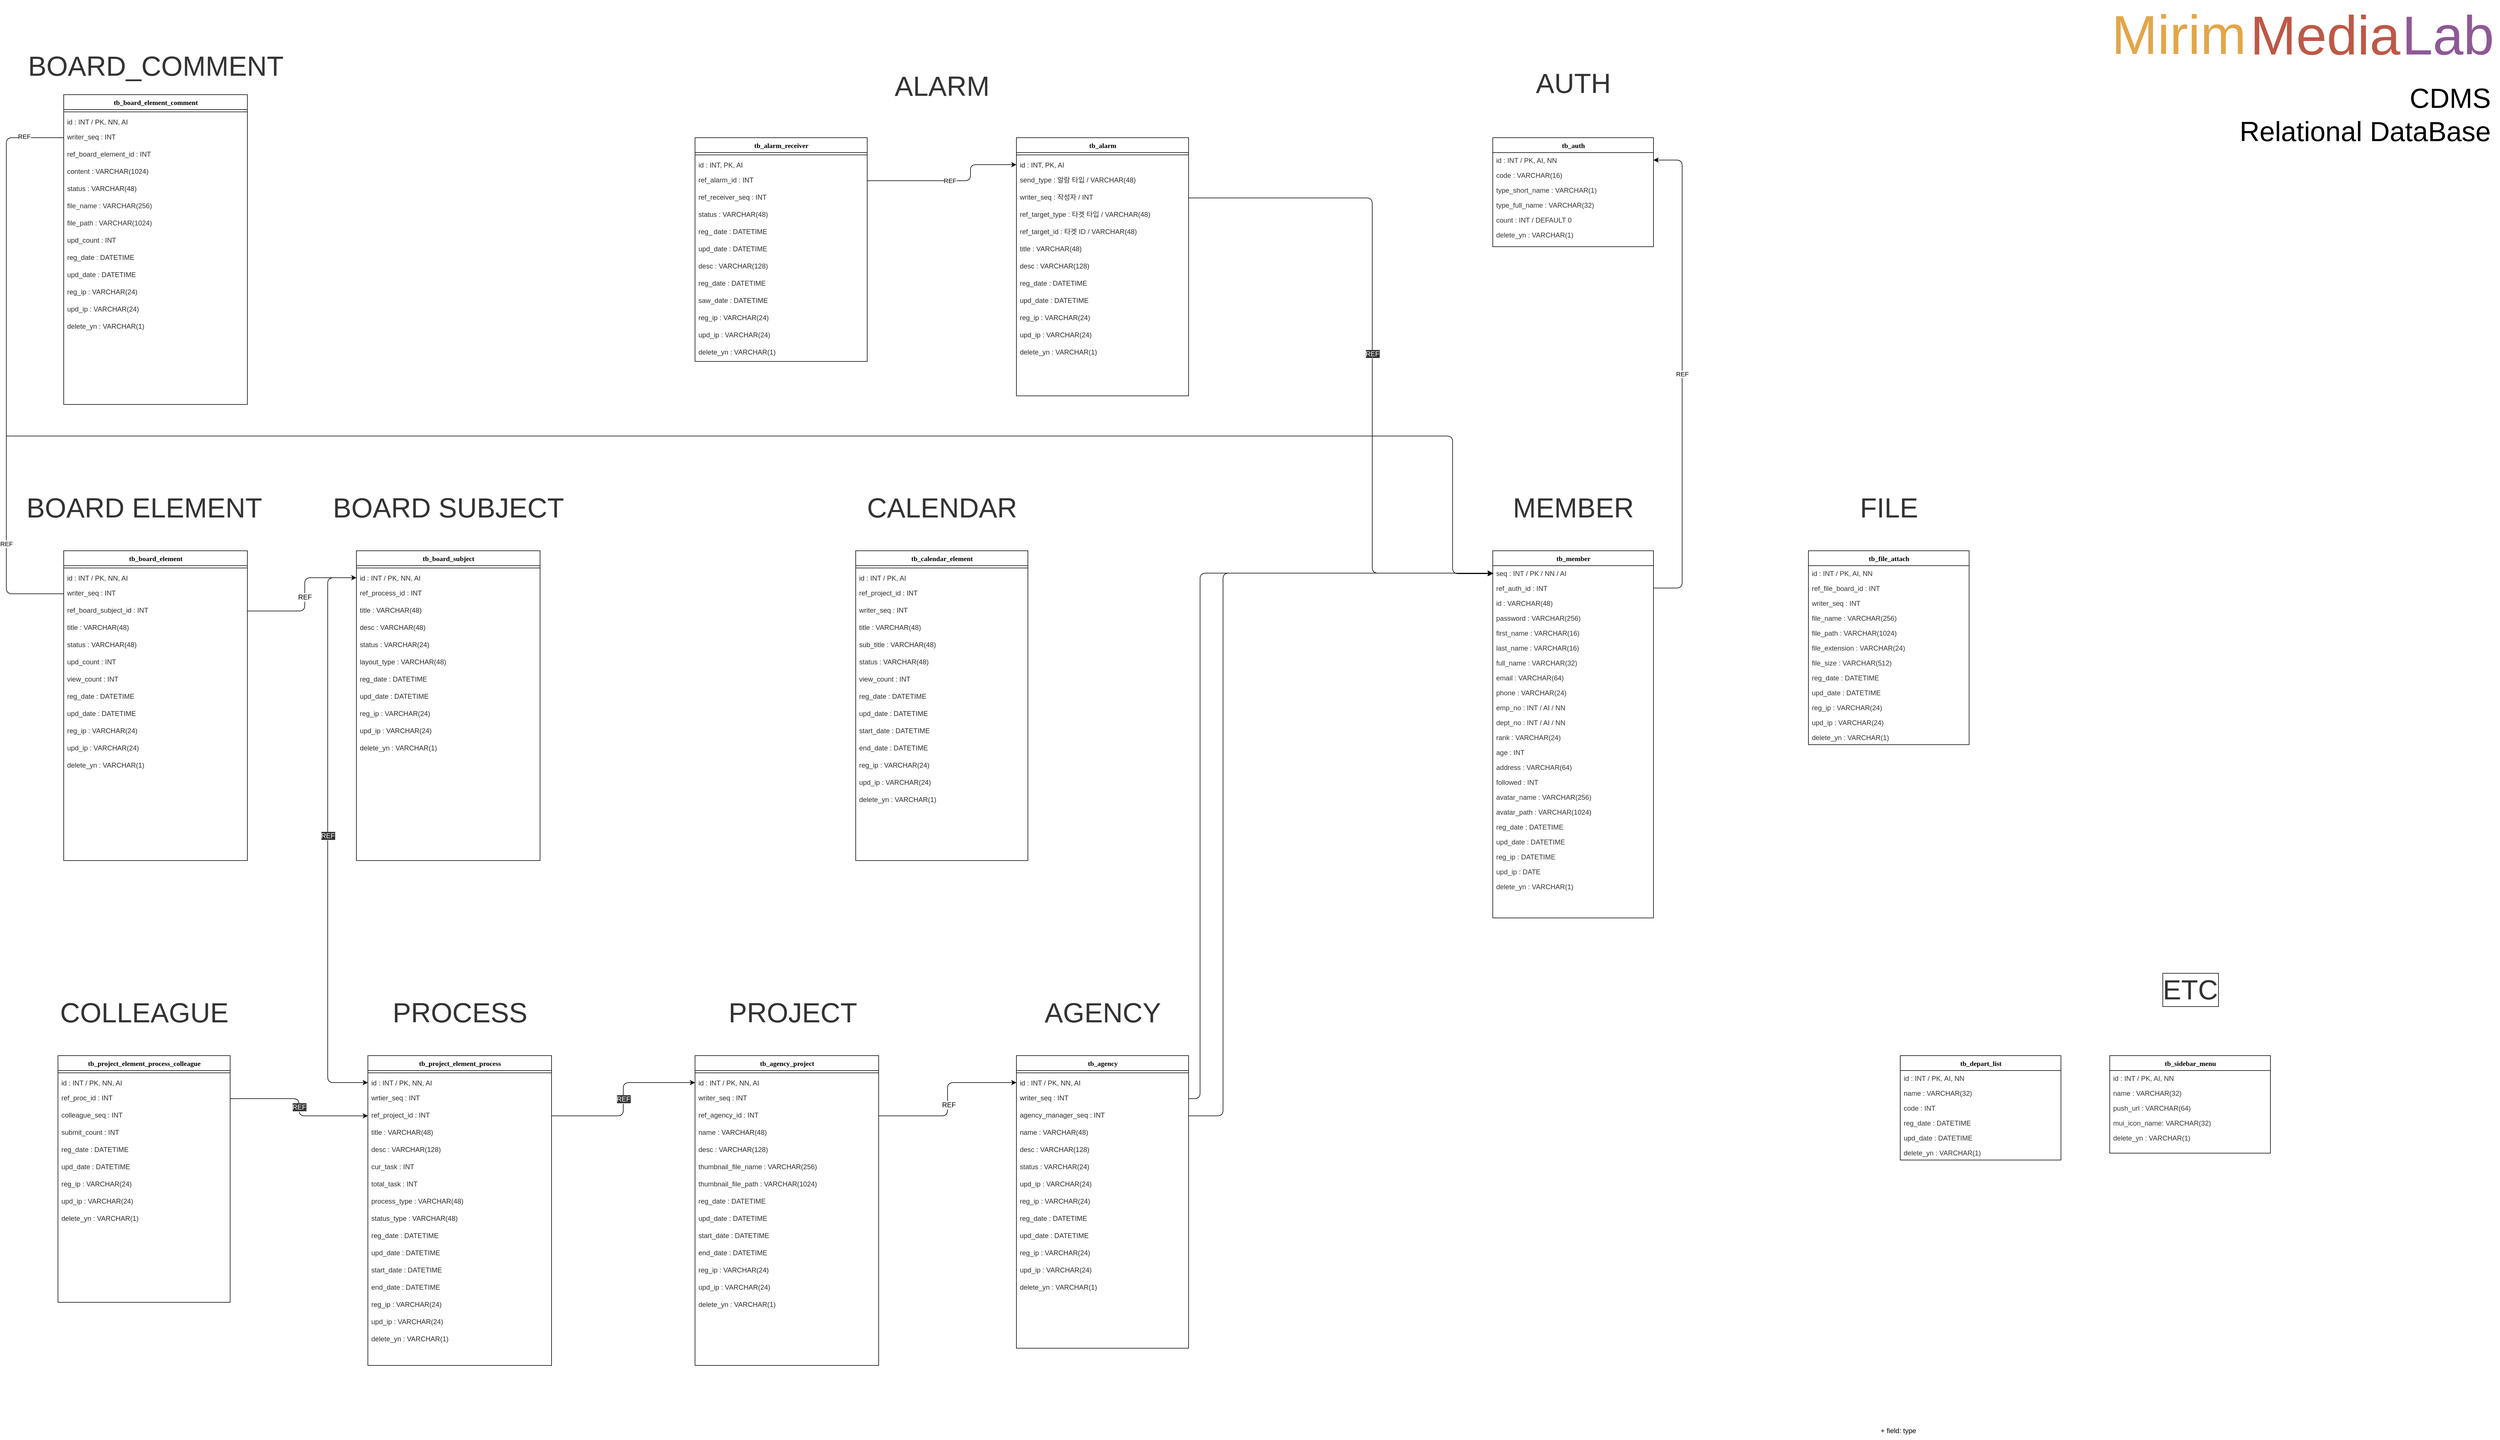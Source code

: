<mxfile>
    <diagram name="Page-1" id="9f46799a-70d6-7492-0946-bef42562c5a5">
        <mxGraphModel dx="1337" dy="1115" grid="1" gridSize="10" guides="1" tooltips="1" connect="1" arrows="1" fold="1" page="1" pageScale="1" pageWidth="1100" pageHeight="850" math="0" shadow="0">
            <root>
                <mxCell id="0"/>
                <mxCell id="1" parent="0"/>
                <mxCell id="78961159f06e98e8-17" value="tb_alarm" style="swimlane;html=1;fontStyle=1;align=center;verticalAlign=top;childLayout=stackLayout;horizontal=1;startSize=26;horizontalStack=0;resizeParent=1;resizeLast=0;collapsible=1;marginBottom=0;swimlaneFillColor=#ffffff;rounded=0;shadow=0;comic=0;labelBackgroundColor=none;strokeWidth=1;fillColor=none;fontFamily=Verdana;fontSize=12;" parent="1" vertex="1">
                    <mxGeometry x="680" y="280" width="300" height="450" as="geometry"/>
                </mxCell>
                <mxCell id="78961159f06e98e8-19" value="" style="line;html=1;strokeWidth=1;fillColor=none;align=left;verticalAlign=middle;spacingTop=-1;spacingLeft=3;spacingRight=3;rotatable=0;labelPosition=right;points=[];portConstraint=eastwest;" parent="78961159f06e98e8-17" vertex="1">
                    <mxGeometry y="26" width="300" height="8" as="geometry"/>
                </mxCell>
                <mxCell id="4" value="&lt;font color=&quot;#2b2b2b&quot;&gt;id : INT, PK, AI&lt;br&gt;&lt;/font&gt;" style="text;html=1;strokeColor=none;fillColor=none;align=left;verticalAlign=top;spacingLeft=4;spacingRight=4;whiteSpace=wrap;overflow=hidden;rotatable=0;points=[[0,0.5],[1,0.5]];portConstraint=eastwest;" parent="78961159f06e98e8-17" vertex="1">
                    <mxGeometry y="34" width="300" height="26" as="geometry"/>
                </mxCell>
                <mxCell id="40" value="&lt;font color=&quot;#2b2b2b&quot;&gt;send_type : 알람 타입 / VARCHAR(48)&lt;br&gt;&lt;/font&gt;" style="text;html=1;strokeColor=none;fillColor=none;align=left;verticalAlign=top;spacingLeft=4;spacingRight=4;whiteSpace=wrap;overflow=hidden;rotatable=0;points=[[0,0.5],[1,0.5]];portConstraint=eastwest;" parent="78961159f06e98e8-17" vertex="1">
                    <mxGeometry y="60" width="300" height="30" as="geometry"/>
                </mxCell>
                <mxCell id="46" value="&lt;font color=&quot;#2b2b2b&quot;&gt;writer_seq : 작성자 / INT&lt;br&gt;&lt;/font&gt;" style="text;html=1;strokeColor=none;fillColor=none;align=left;verticalAlign=top;spacingLeft=4;spacingRight=4;whiteSpace=wrap;overflow=hidden;rotatable=0;points=[[0,0.5],[1,0.5]];portConstraint=eastwest;" parent="78961159f06e98e8-17" vertex="1">
                    <mxGeometry y="90" width="300" height="30" as="geometry"/>
                </mxCell>
                <mxCell id="51" value="&lt;font color=&quot;#2b2b2b&quot;&gt;ref_target_type : 타겟 타입 / VARCHAR(48)&lt;br&gt;&lt;/font&gt;" style="text;html=1;strokeColor=none;fillColor=none;align=left;verticalAlign=top;spacingLeft=4;spacingRight=4;whiteSpace=wrap;overflow=hidden;rotatable=0;points=[[0,0.5],[1,0.5]];portConstraint=eastwest;" parent="78961159f06e98e8-17" vertex="1">
                    <mxGeometry y="120" width="300" height="30" as="geometry"/>
                </mxCell>
                <mxCell id="52" value="&lt;font color=&quot;#2b2b2b&quot;&gt;ref_target_id : 타겟 ID / VARCHAR(48)&lt;br&gt;&lt;/font&gt;" style="text;html=1;strokeColor=none;fillColor=none;align=left;verticalAlign=top;spacingLeft=4;spacingRight=4;whiteSpace=wrap;overflow=hidden;rotatable=0;points=[[0,0.5],[1,0.5]];portConstraint=eastwest;" parent="78961159f06e98e8-17" vertex="1">
                    <mxGeometry y="150" width="300" height="30" as="geometry"/>
                </mxCell>
                <mxCell id="53" value="&lt;font color=&quot;#2b2b2b&quot;&gt;title : VARCHAR(48)&lt;br&gt;&lt;/font&gt;" style="text;html=1;strokeColor=none;fillColor=none;align=left;verticalAlign=top;spacingLeft=4;spacingRight=4;whiteSpace=wrap;overflow=hidden;rotatable=0;points=[[0,0.5],[1,0.5]];portConstraint=eastwest;" parent="78961159f06e98e8-17" vertex="1">
                    <mxGeometry y="180" width="300" height="30" as="geometry"/>
                </mxCell>
                <mxCell id="54" value="&lt;font color=&quot;#2b2b2b&quot;&gt;desc : VARCHAR(128)&amp;nbsp;&lt;br&gt;&lt;/font&gt;" style="text;html=1;strokeColor=none;fillColor=none;align=left;verticalAlign=top;spacingLeft=4;spacingRight=4;whiteSpace=wrap;overflow=hidden;rotatable=0;points=[[0,0.5],[1,0.5]];portConstraint=eastwest;" parent="78961159f06e98e8-17" vertex="1">
                    <mxGeometry y="210" width="300" height="30" as="geometry"/>
                </mxCell>
                <mxCell id="55" value="&lt;font color=&quot;#2b2b2b&quot;&gt;reg_date : DATETIME&lt;br&gt;&lt;/font&gt;" style="text;html=1;strokeColor=none;fillColor=none;align=left;verticalAlign=top;spacingLeft=4;spacingRight=4;whiteSpace=wrap;overflow=hidden;rotatable=0;points=[[0,0.5],[1,0.5]];portConstraint=eastwest;" parent="78961159f06e98e8-17" vertex="1">
                    <mxGeometry y="240" width="300" height="30" as="geometry"/>
                </mxCell>
                <mxCell id="82" value="&lt;font color=&quot;#2b2b2b&quot;&gt;upd_date : DATETIME&lt;br&gt;&lt;/font&gt;" style="text;html=1;strokeColor=none;fillColor=none;align=left;verticalAlign=top;spacingLeft=4;spacingRight=4;whiteSpace=wrap;overflow=hidden;rotatable=0;points=[[0,0.5],[1,0.5]];portConstraint=eastwest;" parent="78961159f06e98e8-17" vertex="1">
                    <mxGeometry y="270" width="300" height="30" as="geometry"/>
                </mxCell>
                <mxCell id="242" value="&lt;font color=&quot;#2b2b2b&quot;&gt;reg_ip : VARCHAR(24)&lt;br&gt;&lt;/font&gt;" style="text;html=1;strokeColor=none;fillColor=none;align=left;verticalAlign=top;spacingLeft=4;spacingRight=4;whiteSpace=wrap;overflow=hidden;rotatable=0;points=[[0,0.5],[1,0.5]];portConstraint=eastwest;" parent="78961159f06e98e8-17" vertex="1">
                    <mxGeometry y="300" width="300" height="30" as="geometry"/>
                </mxCell>
                <mxCell id="243" value="&lt;span style=&quot;color: rgb(43 , 43 , 43)&quot;&gt;upd_ip : VARCHAR(24)&lt;/span&gt;&lt;font color=&quot;#2b2b2b&quot;&gt;&lt;br&gt;&lt;/font&gt;" style="text;html=1;strokeColor=none;fillColor=none;align=left;verticalAlign=top;spacingLeft=4;spacingRight=4;whiteSpace=wrap;overflow=hidden;rotatable=0;points=[[0,0.5],[1,0.5]];portConstraint=eastwest;" parent="78961159f06e98e8-17" vertex="1">
                    <mxGeometry y="330" width="300" height="30" as="geometry"/>
                </mxCell>
                <mxCell id="56" value="&lt;font color=&quot;#2b2b2b&quot;&gt;delete_yn : VARCHAR(1)&lt;br&gt;&lt;/font&gt;" style="text;html=1;strokeColor=none;fillColor=none;align=left;verticalAlign=top;spacingLeft=4;spacingRight=4;whiteSpace=wrap;overflow=hidden;rotatable=0;points=[[0,0.5],[1,0.5]];portConstraint=eastwest;" parent="78961159f06e98e8-17" vertex="1">
                    <mxGeometry y="360" width="300" height="30" as="geometry"/>
                </mxCell>
                <mxCell id="78961159f06e98e8-102" value="+ field: type" style="text;html=1;strokeColor=none;fillColor=none;align=left;verticalAlign=top;spacingLeft=4;spacingRight=4;whiteSpace=wrap;overflow=hidden;rotatable=0;points=[[0,0.5],[1,0.5]];portConstraint=eastwest;" parent="1" vertex="1">
                    <mxGeometry x="2180" y="2520" width="160" height="26" as="geometry"/>
                </mxCell>
                <mxCell id="57" value="tb_alarm_receiver" style="swimlane;html=1;fontStyle=1;align=center;verticalAlign=top;childLayout=stackLayout;horizontal=1;startSize=26;horizontalStack=0;resizeParent=1;resizeLast=0;collapsible=1;marginBottom=0;swimlaneFillColor=#ffffff;rounded=0;shadow=0;comic=0;labelBackgroundColor=none;strokeWidth=1;fillColor=none;fontFamily=Verdana;fontSize=12;" parent="1" vertex="1">
                    <mxGeometry x="120" y="280" width="300" height="390" as="geometry"/>
                </mxCell>
                <mxCell id="58" value="" style="line;html=1;strokeWidth=1;fillColor=none;align=left;verticalAlign=middle;spacingTop=-1;spacingLeft=3;spacingRight=3;rotatable=0;labelPosition=right;points=[];portConstraint=eastwest;" parent="57" vertex="1">
                    <mxGeometry y="26" width="300" height="8" as="geometry"/>
                </mxCell>
                <mxCell id="59" value="&lt;font color=&quot;#2b2b2b&quot;&gt;id : INT, PK, AI&lt;br&gt;&lt;/font&gt;" style="text;html=1;strokeColor=none;fillColor=none;align=left;verticalAlign=top;spacingLeft=4;spacingRight=4;whiteSpace=wrap;overflow=hidden;rotatable=0;points=[[0,0.5],[1,0.5]];portConstraint=eastwest;" parent="57" vertex="1">
                    <mxGeometry y="34" width="300" height="26" as="geometry"/>
                </mxCell>
                <mxCell id="60" value="&lt;font color=&quot;#2b2b2b&quot;&gt;ref_alarm_id : INT&lt;br&gt;&lt;/font&gt;" style="text;html=1;strokeColor=none;fillColor=none;align=left;verticalAlign=top;spacingLeft=4;spacingRight=4;whiteSpace=wrap;overflow=hidden;rotatable=0;points=[[0,0.5],[1,0.5]];portConstraint=eastwest;" parent="57" vertex="1">
                    <mxGeometry y="60" width="300" height="30" as="geometry"/>
                </mxCell>
                <mxCell id="61" value="&lt;font color=&quot;#2b2b2b&quot;&gt;ref_receiver_seq : INT&amp;nbsp;&lt;br&gt;&lt;/font&gt;" style="text;html=1;strokeColor=none;fillColor=none;align=left;verticalAlign=top;spacingLeft=4;spacingRight=4;whiteSpace=wrap;overflow=hidden;rotatable=0;points=[[0,0.5],[1,0.5]];portConstraint=eastwest;" parent="57" vertex="1">
                    <mxGeometry y="90" width="300" height="30" as="geometry"/>
                </mxCell>
                <mxCell id="62" value="&lt;font color=&quot;#2b2b2b&quot;&gt;status : VARCHAR(48)&lt;br&gt;&lt;/font&gt;" style="text;html=1;strokeColor=none;fillColor=none;align=left;verticalAlign=top;spacingLeft=4;spacingRight=4;whiteSpace=wrap;overflow=hidden;rotatable=0;points=[[0,0.5],[1,0.5]];portConstraint=eastwest;" parent="57" vertex="1">
                    <mxGeometry y="120" width="300" height="30" as="geometry"/>
                </mxCell>
                <mxCell id="63" value="&lt;font color=&quot;#2b2b2b&quot;&gt;reg_&lt;span style=&quot;white-space: pre&quot;&gt;&#9;&lt;/span&gt;date : DATETIME&lt;br&gt;&lt;/font&gt;" style="text;html=1;strokeColor=none;fillColor=none;align=left;verticalAlign=top;spacingLeft=4;spacingRight=4;whiteSpace=wrap;overflow=hidden;rotatable=0;points=[[0,0.5],[1,0.5]];portConstraint=eastwest;" parent="57" vertex="1">
                    <mxGeometry y="150" width="300" height="30" as="geometry"/>
                </mxCell>
                <mxCell id="64" value="&lt;font color=&quot;#2b2b2b&quot;&gt;upd_date : DATETIME&lt;br&gt;&lt;/font&gt;" style="text;html=1;strokeColor=none;fillColor=none;align=left;verticalAlign=top;spacingLeft=4;spacingRight=4;whiteSpace=wrap;overflow=hidden;rotatable=0;points=[[0,0.5],[1,0.5]];portConstraint=eastwest;" parent="57" vertex="1">
                    <mxGeometry y="180" width="300" height="30" as="geometry"/>
                </mxCell>
                <mxCell id="65" value="&lt;font color=&quot;#2b2b2b&quot;&gt;desc : VARCHAR(128)&amp;nbsp;&lt;br&gt;&lt;/font&gt;" style="text;html=1;strokeColor=none;fillColor=none;align=left;verticalAlign=top;spacingLeft=4;spacingRight=4;whiteSpace=wrap;overflow=hidden;rotatable=0;points=[[0,0.5],[1,0.5]];portConstraint=eastwest;" parent="57" vertex="1">
                    <mxGeometry y="210" width="300" height="30" as="geometry"/>
                </mxCell>
                <mxCell id="66" value="&lt;font color=&quot;#2b2b2b&quot;&gt;reg_date : DATETIME&lt;br&gt;&lt;/font&gt;" style="text;html=1;strokeColor=none;fillColor=none;align=left;verticalAlign=top;spacingLeft=4;spacingRight=4;whiteSpace=wrap;overflow=hidden;rotatable=0;points=[[0,0.5],[1,0.5]];portConstraint=eastwest;" parent="57" vertex="1">
                    <mxGeometry y="240" width="300" height="30" as="geometry"/>
                </mxCell>
                <mxCell id="85" value="&lt;font color=&quot;#2b2b2b&quot;&gt;saw_date : DATETIME&lt;br&gt;&lt;/font&gt;" style="text;html=1;strokeColor=none;fillColor=none;align=left;verticalAlign=top;spacingLeft=4;spacingRight=4;whiteSpace=wrap;overflow=hidden;rotatable=0;points=[[0,0.5],[1,0.5]];portConstraint=eastwest;" parent="57" vertex="1">
                    <mxGeometry y="270" width="300" height="30" as="geometry"/>
                </mxCell>
                <mxCell id="244" value="&lt;font color=&quot;#2b2b2b&quot;&gt;reg_ip : VARCHAR(24)&lt;br&gt;&lt;/font&gt;" style="text;html=1;strokeColor=none;fillColor=none;align=left;verticalAlign=top;spacingLeft=4;spacingRight=4;whiteSpace=wrap;overflow=hidden;rotatable=0;points=[[0,0.5],[1,0.5]];portConstraint=eastwest;" parent="57" vertex="1">
                    <mxGeometry y="300" width="300" height="30" as="geometry"/>
                </mxCell>
                <mxCell id="245" value="&lt;span style=&quot;color: rgb(43 , 43 , 43)&quot;&gt;upd_ip : VARCHAR(24)&lt;/span&gt;&lt;font color=&quot;#2b2b2b&quot;&gt;&lt;br&gt;&lt;/font&gt;" style="text;html=1;strokeColor=none;fillColor=none;align=left;verticalAlign=top;spacingLeft=4;spacingRight=4;whiteSpace=wrap;overflow=hidden;rotatable=0;points=[[0,0.5],[1,0.5]];portConstraint=eastwest;" parent="57" vertex="1">
                    <mxGeometry y="330" width="300" height="30" as="geometry"/>
                </mxCell>
                <mxCell id="67" value="&lt;font color=&quot;#2b2b2b&quot;&gt;delete_yn : VARCHAR(1)&lt;br&gt;&lt;/font&gt;" style="text;html=1;strokeColor=none;fillColor=none;align=left;verticalAlign=top;spacingLeft=4;spacingRight=4;whiteSpace=wrap;overflow=hidden;rotatable=0;points=[[0,0.5],[1,0.5]];portConstraint=eastwest;" parent="57" vertex="1">
                    <mxGeometry y="360" width="300" height="30" as="geometry"/>
                </mxCell>
                <mxCell id="68" value="REF" style="endArrow=classic;html=1;entryX=0;entryY=0.5;entryDx=0;entryDy=0;exitX=1;exitY=0.5;exitDx=0;exitDy=0;" parent="1" source="60" target="4" edge="1">
                    <mxGeometry width="50" height="50" relative="1" as="geometry">
                        <mxPoint x="810" y="-10" as="sourcePoint"/>
                        <mxPoint x="860" y="-60" as="targetPoint"/>
                        <Array as="points">
                            <mxPoint x="600" y="355"/>
                            <mxPoint x="600" y="327"/>
                        </Array>
                    </mxGeometry>
                </mxCell>
                <mxCell id="70" value="tb_member" style="swimlane;html=1;fontStyle=1;align=center;verticalAlign=top;childLayout=stackLayout;horizontal=1;startSize=26;horizontalStack=0;resizeParent=1;resizeLast=0;collapsible=1;marginBottom=0;swimlaneFillColor=#ffffff;rounded=0;shadow=0;comic=0;labelBackgroundColor=none;strokeWidth=1;fillColor=none;fontFamily=Verdana;fontSize=12;" parent="1" vertex="1">
                    <mxGeometry x="1510" y="1000" width="280" height="640" as="geometry"/>
                </mxCell>
                <mxCell id="76" value="&lt;font color=&quot;#333333&quot;&gt;seq : INT / PK / NN / AI&lt;/font&gt;" style="text;html=1;strokeColor=none;fillColor=none;align=left;verticalAlign=top;spacingLeft=4;spacingRight=4;whiteSpace=wrap;overflow=hidden;rotatable=0;points=[[0,0.5],[1,0.5]];portConstraint=eastwest;" parent="70" vertex="1">
                    <mxGeometry y="26" width="280" height="26" as="geometry"/>
                </mxCell>
                <mxCell id="411" value="&lt;font color=&quot;#333333&quot;&gt;ref_auth_id : INT&lt;/font&gt;" style="text;html=1;strokeColor=none;fillColor=none;align=left;verticalAlign=top;spacingLeft=4;spacingRight=4;whiteSpace=wrap;overflow=hidden;rotatable=0;points=[[0,0.5],[1,0.5]];portConstraint=eastwest;" parent="70" vertex="1">
                    <mxGeometry y="52" width="280" height="26" as="geometry"/>
                </mxCell>
                <mxCell id="396" value="&lt;font color=&quot;#333333&quot;&gt;id : VARCHAR(48)&lt;/font&gt;" style="text;html=1;strokeColor=none;fillColor=none;align=left;verticalAlign=top;spacingLeft=4;spacingRight=4;whiteSpace=wrap;overflow=hidden;rotatable=0;points=[[0,0.5],[1,0.5]];portConstraint=eastwest;" parent="70" vertex="1">
                    <mxGeometry y="78" width="280" height="26" as="geometry"/>
                </mxCell>
                <mxCell id="397" value="&lt;font color=&quot;#333333&quot;&gt;password : VARCHAR(256)&lt;/font&gt;" style="text;html=1;strokeColor=none;fillColor=none;align=left;verticalAlign=top;spacingLeft=4;spacingRight=4;whiteSpace=wrap;overflow=hidden;rotatable=0;points=[[0,0.5],[1,0.5]];portConstraint=eastwest;" parent="70" vertex="1">
                    <mxGeometry y="104" width="280" height="26" as="geometry"/>
                </mxCell>
                <mxCell id="398" value="&lt;font color=&quot;#333333&quot;&gt;first_name : VARCHAR(16)&lt;/font&gt;" style="text;html=1;strokeColor=none;fillColor=none;align=left;verticalAlign=top;spacingLeft=4;spacingRight=4;whiteSpace=wrap;overflow=hidden;rotatable=0;points=[[0,0.5],[1,0.5]];portConstraint=eastwest;" parent="70" vertex="1">
                    <mxGeometry y="130" width="280" height="26" as="geometry"/>
                </mxCell>
                <mxCell id="399" value="&lt;font color=&quot;#333333&quot;&gt;last_name : VARCHAR(16)&lt;/font&gt;" style="text;html=1;strokeColor=none;fillColor=none;align=left;verticalAlign=top;spacingLeft=4;spacingRight=4;whiteSpace=wrap;overflow=hidden;rotatable=0;points=[[0,0.5],[1,0.5]];portConstraint=eastwest;" parent="70" vertex="1">
                    <mxGeometry y="156" width="280" height="26" as="geometry"/>
                </mxCell>
                <mxCell id="400" value="&lt;font color=&quot;#333333&quot;&gt;full_name : VARCHAR(32)&lt;/font&gt;" style="text;html=1;strokeColor=none;fillColor=none;align=left;verticalAlign=top;spacingLeft=4;spacingRight=4;whiteSpace=wrap;overflow=hidden;rotatable=0;points=[[0,0.5],[1,0.5]];portConstraint=eastwest;" parent="70" vertex="1">
                    <mxGeometry y="182" width="280" height="26" as="geometry"/>
                </mxCell>
                <mxCell id="401" value="&lt;font color=&quot;#333333&quot;&gt;email : VARCHAR(64)&lt;/font&gt;" style="text;html=1;strokeColor=none;fillColor=none;align=left;verticalAlign=top;spacingLeft=4;spacingRight=4;whiteSpace=wrap;overflow=hidden;rotatable=0;points=[[0,0.5],[1,0.5]];portConstraint=eastwest;" parent="70" vertex="1">
                    <mxGeometry y="208" width="280" height="26" as="geometry"/>
                </mxCell>
                <mxCell id="402" value="&lt;font color=&quot;#333333&quot;&gt;phone : VARCHAR(24)&lt;/font&gt;" style="text;html=1;strokeColor=none;fillColor=none;align=left;verticalAlign=top;spacingLeft=4;spacingRight=4;whiteSpace=wrap;overflow=hidden;rotatable=0;points=[[0,0.5],[1,0.5]];portConstraint=eastwest;" parent="70" vertex="1">
                    <mxGeometry y="234" width="280" height="26" as="geometry"/>
                </mxCell>
                <mxCell id="403" value="&lt;font color=&quot;#333333&quot;&gt;emp_no : INT / AI / NN&lt;/font&gt;" style="text;html=1;strokeColor=none;fillColor=none;align=left;verticalAlign=top;spacingLeft=4;spacingRight=4;whiteSpace=wrap;overflow=hidden;rotatable=0;points=[[0,0.5],[1,0.5]];portConstraint=eastwest;" parent="70" vertex="1">
                    <mxGeometry y="260" width="280" height="26" as="geometry"/>
                </mxCell>
                <mxCell id="404" value="&lt;font color=&quot;#333333&quot;&gt;dept_no : INT / AI / NN&lt;/font&gt;" style="text;html=1;strokeColor=none;fillColor=none;align=left;verticalAlign=top;spacingLeft=4;spacingRight=4;whiteSpace=wrap;overflow=hidden;rotatable=0;points=[[0,0.5],[1,0.5]];portConstraint=eastwest;" parent="70" vertex="1">
                    <mxGeometry y="286" width="280" height="26" as="geometry"/>
                </mxCell>
                <mxCell id="405" value="&lt;font color=&quot;#333333&quot;&gt;rank : VARCHAR(24)&lt;/font&gt;" style="text;html=1;strokeColor=none;fillColor=none;align=left;verticalAlign=top;spacingLeft=4;spacingRight=4;whiteSpace=wrap;overflow=hidden;rotatable=0;points=[[0,0.5],[1,0.5]];portConstraint=eastwest;" parent="70" vertex="1">
                    <mxGeometry y="312" width="280" height="26" as="geometry"/>
                </mxCell>
                <mxCell id="406" value="&lt;font color=&quot;#333333&quot;&gt;age : INT&lt;/font&gt;" style="text;html=1;strokeColor=none;fillColor=none;align=left;verticalAlign=top;spacingLeft=4;spacingRight=4;whiteSpace=wrap;overflow=hidden;rotatable=0;points=[[0,0.5],[1,0.5]];portConstraint=eastwest;" parent="70" vertex="1">
                    <mxGeometry y="338" width="280" height="26" as="geometry"/>
                </mxCell>
                <mxCell id="407" value="&lt;font color=&quot;#333333&quot;&gt;address : VARCHAR(64)&lt;/font&gt;" style="text;html=1;strokeColor=none;fillColor=none;align=left;verticalAlign=top;spacingLeft=4;spacingRight=4;whiteSpace=wrap;overflow=hidden;rotatable=0;points=[[0,0.5],[1,0.5]];portConstraint=eastwest;" parent="70" vertex="1">
                    <mxGeometry y="364" width="280" height="26" as="geometry"/>
                </mxCell>
                <mxCell id="408" value="&lt;font color=&quot;#333333&quot;&gt;followed : INT&lt;/font&gt;" style="text;html=1;strokeColor=none;fillColor=none;align=left;verticalAlign=top;spacingLeft=4;spacingRight=4;whiteSpace=wrap;overflow=hidden;rotatable=0;points=[[0,0.5],[1,0.5]];portConstraint=eastwest;" parent="70" vertex="1">
                    <mxGeometry y="390" width="280" height="26" as="geometry"/>
                </mxCell>
                <mxCell id="410" value="&lt;font color=&quot;#333333&quot;&gt;avatar_name : VARCHAR(256)&lt;/font&gt;" style="text;html=1;strokeColor=none;fillColor=none;align=left;verticalAlign=top;spacingLeft=4;spacingRight=4;whiteSpace=wrap;overflow=hidden;rotatable=0;points=[[0,0.5],[1,0.5]];portConstraint=eastwest;" parent="70" vertex="1">
                    <mxGeometry y="416" width="280" height="26" as="geometry"/>
                </mxCell>
                <mxCell id="409" value="&lt;font color=&quot;#333333&quot;&gt;avatar_path : VARCHAR(1024)&lt;/font&gt;" style="text;html=1;strokeColor=none;fillColor=none;align=left;verticalAlign=top;spacingLeft=4;spacingRight=4;whiteSpace=wrap;overflow=hidden;rotatable=0;points=[[0,0.5],[1,0.5]];portConstraint=eastwest;" parent="70" vertex="1">
                    <mxGeometry y="442" width="280" height="26" as="geometry"/>
                </mxCell>
                <mxCell id="412" value="&lt;font color=&quot;#333333&quot;&gt;reg_date : DATETIME&lt;/font&gt;" style="text;html=1;strokeColor=none;fillColor=none;align=left;verticalAlign=top;spacingLeft=4;spacingRight=4;whiteSpace=wrap;overflow=hidden;rotatable=0;points=[[0,0.5],[1,0.5]];portConstraint=eastwest;" parent="70" vertex="1">
                    <mxGeometry y="468" width="280" height="26" as="geometry"/>
                </mxCell>
                <mxCell id="413" value="&lt;font color=&quot;#333333&quot;&gt;upd_date : DATETIME&lt;/font&gt;" style="text;html=1;strokeColor=none;fillColor=none;align=left;verticalAlign=top;spacingLeft=4;spacingRight=4;whiteSpace=wrap;overflow=hidden;rotatable=0;points=[[0,0.5],[1,0.5]];portConstraint=eastwest;" parent="70" vertex="1">
                    <mxGeometry y="494" width="280" height="26" as="geometry"/>
                </mxCell>
                <mxCell id="414" value="&lt;font color=&quot;#333333&quot;&gt;reg_ip : DATETIME&lt;/font&gt;" style="text;html=1;strokeColor=none;fillColor=none;align=left;verticalAlign=top;spacingLeft=4;spacingRight=4;whiteSpace=wrap;overflow=hidden;rotatable=0;points=[[0,0.5],[1,0.5]];portConstraint=eastwest;" parent="70" vertex="1">
                    <mxGeometry y="520" width="280" height="26" as="geometry"/>
                </mxCell>
                <mxCell id="415" value="&lt;font color=&quot;#333333&quot;&gt;upd_ip :&amp;nbsp;&lt;/font&gt;&lt;span style=&quot;color: rgb(51 , 51 , 51)&quot;&gt;DATE&lt;/span&gt;" style="text;html=1;strokeColor=none;fillColor=none;align=left;verticalAlign=top;spacingLeft=4;spacingRight=4;whiteSpace=wrap;overflow=hidden;rotatable=0;points=[[0,0.5],[1,0.5]];portConstraint=eastwest;" parent="70" vertex="1">
                    <mxGeometry y="546" width="280" height="26" as="geometry"/>
                </mxCell>
                <mxCell id="416" value="&lt;font color=&quot;#333333&quot;&gt;delete_yn : VARCHAR(1)&lt;/font&gt;" style="text;html=1;strokeColor=none;fillColor=none;align=left;verticalAlign=top;spacingLeft=4;spacingRight=4;whiteSpace=wrap;overflow=hidden;rotatable=0;points=[[0,0.5],[1,0.5]];portConstraint=eastwest;" parent="70" vertex="1">
                    <mxGeometry y="572" width="280" height="26" as="geometry"/>
                </mxCell>
                <mxCell id="86" value="&lt;span style=&quot;background-color: rgb(255 , 255 , 255) ; font-size: 48px&quot;&gt;&lt;font color=&quot;#333333&quot;&gt;ALARM&lt;/font&gt;&lt;/span&gt;" style="text;html=1;align=center;verticalAlign=middle;resizable=0;points=[];autosize=1;fontSize=48;spacingTop=2;spacingLeft=0;spacingBottom=2;spacingRight=0;labelBorderColor=none;" parent="1" vertex="1">
                    <mxGeometry x="460" y="155" width="180" height="70" as="geometry"/>
                </mxCell>
                <mxCell id="87" value="&lt;span style=&quot;background-color: rgb(255 , 255 , 255)&quot;&gt;&lt;font color=&quot;#333333&quot;&gt;MEMBER&lt;/font&gt;&lt;/span&gt;" style="text;html=1;align=center;verticalAlign=middle;resizable=0;points=[];autosize=1;fontSize=48;spacingTop=2;spacingBottom=2;" parent="1" vertex="1">
                    <mxGeometry x="1535" y="890" width="230" height="70" as="geometry"/>
                </mxCell>
                <mxCell id="88" value="&lt;span style=&quot;background-color: rgb(51 , 51 , 51)&quot;&gt;&lt;font color=&quot;#ffffff&quot;&gt;REF&lt;/font&gt;&lt;/span&gt;" style="endArrow=classic;html=1;fontSize=12;entryX=0;entryY=0.5;entryDx=0;entryDy=0;exitX=1;exitY=0.5;exitDx=0;exitDy=0;" parent="1" source="46" target="76" edge="1">
                    <mxGeometry width="50" height="50" relative="1" as="geometry">
                        <mxPoint x="1180" y="510" as="sourcePoint"/>
                        <mxPoint x="1220" y="700" as="targetPoint"/>
                        <Array as="points">
                            <mxPoint x="1300" y="385"/>
                            <mxPoint x="1300" y="1039"/>
                        </Array>
                    </mxGeometry>
                </mxCell>
                <mxCell id="92" value="&lt;font color=&quot;#333333&quot;&gt;&lt;span style=&quot;background-color: rgb(255 , 255 , 255)&quot;&gt;CALENDAR&lt;/span&gt;&lt;/font&gt;" style="text;html=1;align=center;verticalAlign=middle;resizable=0;points=[];autosize=1;fontSize=48;spacingTop=2;spacingLeft=0;spacingBottom=2;spacingRight=0;labelBorderColor=none;" parent="1" vertex="1">
                    <mxGeometry x="410" y="890" width="280" height="70" as="geometry"/>
                </mxCell>
                <mxCell id="93" value="tb_calendar_element" style="swimlane;html=1;fontStyle=1;align=center;verticalAlign=top;childLayout=stackLayout;horizontal=1;startSize=26;horizontalStack=0;resizeParent=1;resizeLast=0;collapsible=1;marginBottom=0;swimlaneFillColor=#ffffff;rounded=0;shadow=0;comic=0;labelBackgroundColor=none;strokeWidth=1;fillColor=none;fontFamily=Verdana;fontSize=12;" parent="1" vertex="1">
                    <mxGeometry x="400" y="1000" width="300" height="540" as="geometry"/>
                </mxCell>
                <mxCell id="94" value="" style="line;html=1;strokeWidth=1;fillColor=none;align=left;verticalAlign=middle;spacingTop=-1;spacingLeft=3;spacingRight=3;rotatable=0;labelPosition=right;points=[];portConstraint=eastwest;" parent="93" vertex="1">
                    <mxGeometry y="26" width="300" height="8" as="geometry"/>
                </mxCell>
                <mxCell id="95" value="&lt;font color=&quot;#2b2b2b&quot;&gt;id : INT / PK, AI&lt;br&gt;&lt;/font&gt;" style="text;html=1;strokeColor=none;fillColor=none;align=left;verticalAlign=top;spacingLeft=4;spacingRight=4;whiteSpace=wrap;overflow=hidden;rotatable=0;points=[[0,0.5],[1,0.5]];portConstraint=eastwest;" parent="93" vertex="1">
                    <mxGeometry y="34" width="300" height="26" as="geometry"/>
                </mxCell>
                <mxCell id="96" value="&lt;font color=&quot;#2b2b2b&quot;&gt;ref_project_id : INT&lt;br&gt;&lt;/font&gt;" style="text;html=1;strokeColor=none;fillColor=none;align=left;verticalAlign=top;spacingLeft=4;spacingRight=4;whiteSpace=wrap;overflow=hidden;rotatable=0;points=[[0,0.5],[1,0.5]];portConstraint=eastwest;" parent="93" vertex="1">
                    <mxGeometry y="60" width="300" height="30" as="geometry"/>
                </mxCell>
                <mxCell id="97" value="&lt;font color=&quot;#2b2b2b&quot;&gt;writer_seq : INT&lt;br&gt;&lt;/font&gt;" style="text;html=1;strokeColor=none;fillColor=none;align=left;verticalAlign=top;spacingLeft=4;spacingRight=4;whiteSpace=wrap;overflow=hidden;rotatable=0;points=[[0,0.5],[1,0.5]];portConstraint=eastwest;" parent="93" vertex="1">
                    <mxGeometry y="90" width="300" height="30" as="geometry"/>
                </mxCell>
                <mxCell id="98" value="&lt;font color=&quot;#2b2b2b&quot;&gt;title : VARCHAR(48)&lt;br&gt;&lt;/font&gt;" style="text;html=1;strokeColor=none;fillColor=none;align=left;verticalAlign=top;spacingLeft=4;spacingRight=4;whiteSpace=wrap;overflow=hidden;rotatable=0;points=[[0,0.5],[1,0.5]];portConstraint=eastwest;" parent="93" vertex="1">
                    <mxGeometry y="120" width="300" height="30" as="geometry"/>
                </mxCell>
                <mxCell id="121" value="&lt;font color=&quot;#2b2b2b&quot;&gt;sub_title : VARCHAR(48)&lt;br&gt;&lt;/font&gt;" style="text;html=1;strokeColor=none;fillColor=none;align=left;verticalAlign=top;spacingLeft=4;spacingRight=4;whiteSpace=wrap;overflow=hidden;rotatable=0;points=[[0,0.5],[1,0.5]];portConstraint=eastwest;" parent="93" vertex="1">
                    <mxGeometry y="150" width="300" height="30" as="geometry"/>
                </mxCell>
                <mxCell id="125" value="&lt;font color=&quot;#2b2b2b&quot;&gt;status : VARCHAR(48)&lt;br&gt;&lt;/font&gt;" style="text;html=1;strokeColor=none;fillColor=none;align=left;verticalAlign=top;spacingLeft=4;spacingRight=4;whiteSpace=wrap;overflow=hidden;rotatable=0;points=[[0,0.5],[1,0.5]];portConstraint=eastwest;" parent="93" vertex="1">
                    <mxGeometry y="180" width="300" height="30" as="geometry"/>
                </mxCell>
                <mxCell id="126" value="&lt;font color=&quot;#2b2b2b&quot;&gt;view_count : INT&lt;br&gt;&lt;/font&gt;" style="text;html=1;strokeColor=none;fillColor=none;align=left;verticalAlign=top;spacingLeft=4;spacingRight=4;whiteSpace=wrap;overflow=hidden;rotatable=0;points=[[0,0.5],[1,0.5]];portConstraint=eastwest;" parent="93" vertex="1">
                    <mxGeometry y="210" width="300" height="30" as="geometry"/>
                </mxCell>
                <mxCell id="127" value="&lt;font color=&quot;#2b2b2b&quot;&gt;reg_date : DATETIME&lt;br&gt;&lt;/font&gt;" style="text;html=1;strokeColor=none;fillColor=none;align=left;verticalAlign=top;spacingLeft=4;spacingRight=4;whiteSpace=wrap;overflow=hidden;rotatable=0;points=[[0,0.5],[1,0.5]];portConstraint=eastwest;" parent="93" vertex="1">
                    <mxGeometry y="240" width="300" height="30" as="geometry"/>
                </mxCell>
                <mxCell id="129" value="&lt;font color=&quot;#2b2b2b&quot;&gt;upd_date : DATETIME&lt;br&gt;&lt;/font&gt;" style="text;html=1;strokeColor=none;fillColor=none;align=left;verticalAlign=top;spacingLeft=4;spacingRight=4;whiteSpace=wrap;overflow=hidden;rotatable=0;points=[[0,0.5],[1,0.5]];portConstraint=eastwest;" parent="93" vertex="1">
                    <mxGeometry y="270" width="300" height="30" as="geometry"/>
                </mxCell>
                <mxCell id="123" value="&lt;font color=&quot;#2b2b2b&quot;&gt;start_date : DATETIME&lt;br&gt;&lt;/font&gt;" style="text;html=1;strokeColor=none;fillColor=none;align=left;verticalAlign=top;spacingLeft=4;spacingRight=4;whiteSpace=wrap;overflow=hidden;rotatable=0;points=[[0,0.5],[1,0.5]];portConstraint=eastwest;" parent="93" vertex="1">
                    <mxGeometry y="300" width="300" height="30" as="geometry"/>
                </mxCell>
                <mxCell id="124" value="&lt;font color=&quot;#2b2b2b&quot;&gt;end_date : DATETIME&lt;br&gt;&lt;/font&gt;" style="text;html=1;strokeColor=none;fillColor=none;align=left;verticalAlign=top;spacingLeft=4;spacingRight=4;whiteSpace=wrap;overflow=hidden;rotatable=0;points=[[0,0.5],[1,0.5]];portConstraint=eastwest;" parent="93" vertex="1">
                    <mxGeometry y="330" width="300" height="30" as="geometry"/>
                </mxCell>
                <mxCell id="240" value="&lt;font color=&quot;#2b2b2b&quot;&gt;reg_ip : VARCHAR(24)&lt;br&gt;&lt;/font&gt;" style="text;html=1;strokeColor=none;fillColor=none;align=left;verticalAlign=top;spacingLeft=4;spacingRight=4;whiteSpace=wrap;overflow=hidden;rotatable=0;points=[[0,0.5],[1,0.5]];portConstraint=eastwest;" parent="93" vertex="1">
                    <mxGeometry y="360" width="300" height="30" as="geometry"/>
                </mxCell>
                <mxCell id="241" value="&lt;span style=&quot;color: rgb(43 , 43 , 43)&quot;&gt;upd_ip : VARCHAR(24)&lt;/span&gt;&lt;font color=&quot;#2b2b2b&quot;&gt;&lt;br&gt;&lt;/font&gt;" style="text;html=1;strokeColor=none;fillColor=none;align=left;verticalAlign=top;spacingLeft=4;spacingRight=4;whiteSpace=wrap;overflow=hidden;rotatable=0;points=[[0,0.5],[1,0.5]];portConstraint=eastwest;" parent="93" vertex="1">
                    <mxGeometry y="390" width="300" height="30" as="geometry"/>
                </mxCell>
                <mxCell id="128" value="&lt;font color=&quot;#2b2b2b&quot;&gt;delete_yn : VARCHAR(1)&lt;br&gt;&lt;/font&gt;" style="text;html=1;strokeColor=none;fillColor=none;align=left;verticalAlign=top;spacingLeft=4;spacingRight=4;whiteSpace=wrap;overflow=hidden;rotatable=0;points=[[0,0.5],[1,0.5]];portConstraint=eastwest;" parent="93" vertex="1">
                    <mxGeometry y="420" width="300" height="30" as="geometry"/>
                </mxCell>
                <mxCell id="105" value="&lt;font color=&quot;#333333&quot;&gt;&lt;span style=&quot;background-color: rgb(255 , 255 , 255)&quot;&gt;AGENCY&lt;/span&gt;&lt;/font&gt;" style="text;html=1;align=center;verticalAlign=middle;resizable=0;points=[];autosize=1;fontSize=48;spacingTop=2;spacingLeft=0;spacingBottom=2;spacingRight=0;labelBorderColor=none;glass=0;spacing=2;" parent="1" vertex="1">
                    <mxGeometry x="720" y="1770" width="220" height="70" as="geometry"/>
                </mxCell>
                <mxCell id="106" value="&lt;font color=&quot;#333333&quot;&gt;&lt;span style=&quot;background-color: rgb(255 , 255 , 255)&quot;&gt;PROJECT&lt;/span&gt;&lt;/font&gt;" style="text;html=1;align=center;verticalAlign=middle;resizable=0;points=[];autosize=1;fontSize=48;spacingTop=2;spacingLeft=0;spacingBottom=2;spacingRight=0;labelBorderColor=none;" parent="1" vertex="1">
                    <mxGeometry x="170" y="1770" width="240" height="70" as="geometry"/>
                </mxCell>
                <mxCell id="107" value="&lt;span style=&quot;background-color: rgb(255 , 255 , 255)&quot;&gt;&lt;font color=&quot;#333333&quot;&gt;AUTH&lt;/font&gt;&lt;/span&gt;" style="text;html=1;align=center;verticalAlign=middle;resizable=0;points=[];autosize=1;fontSize=48;spacingTop=2;spacingBottom=2;" parent="1" vertex="1">
                    <mxGeometry x="1575" y="150" width="150" height="70" as="geometry"/>
                </mxCell>
                <mxCell id="108" value="&lt;font color=&quot;#333333&quot;&gt;&lt;span style=&quot;background-color: rgb(255 , 255 , 255)&quot;&gt;BOARD SUBJECT&lt;/span&gt;&lt;/font&gt;" style="text;html=1;align=center;verticalAlign=middle;resizable=0;points=[];autosize=1;fontSize=48;spacingTop=2;spacingLeft=0;spacingBottom=2;spacingRight=0;labelBorderColor=none;" parent="1" vertex="1">
                    <mxGeometry x="-520" y="890" width="420" height="70" as="geometry"/>
                </mxCell>
                <mxCell id="109" value="tb_agency" style="swimlane;html=1;fontStyle=1;align=center;verticalAlign=top;childLayout=stackLayout;horizontal=1;startSize=26;horizontalStack=0;resizeParent=1;resizeLast=0;collapsible=1;marginBottom=0;swimlaneFillColor=#ffffff;rounded=0;shadow=0;comic=0;labelBackgroundColor=none;strokeWidth=1;fillColor=none;fontFamily=Verdana;fontSize=12;" parent="1" vertex="1">
                    <mxGeometry x="680" y="1880" width="300" height="510" as="geometry"/>
                </mxCell>
                <mxCell id="110" value="" style="line;html=1;strokeWidth=1;fillColor=none;align=left;verticalAlign=middle;spacingTop=-1;spacingLeft=3;spacingRight=3;rotatable=0;labelPosition=right;points=[];portConstraint=eastwest;" parent="109" vertex="1">
                    <mxGeometry y="26" width="300" height="8" as="geometry"/>
                </mxCell>
                <mxCell id="111" value="&lt;font color=&quot;#2b2b2b&quot;&gt;id : INT / PK, NN, AI&lt;br&gt;&lt;/font&gt;" style="text;html=1;strokeColor=none;fillColor=none;align=left;verticalAlign=top;spacingLeft=4;spacingRight=4;whiteSpace=wrap;overflow=hidden;rotatable=0;points=[[0,0.5],[1,0.5]];portConstraint=eastwest;" parent="109" vertex="1">
                    <mxGeometry y="34" width="300" height="26" as="geometry"/>
                </mxCell>
                <mxCell id="112" value="&lt;font color=&quot;#2b2b2b&quot;&gt;writer_seq : INT&lt;br&gt;&lt;/font&gt;" style="text;html=1;strokeColor=none;fillColor=none;align=left;verticalAlign=top;spacingLeft=4;spacingRight=4;whiteSpace=wrap;overflow=hidden;rotatable=0;points=[[0,0.5],[1,0.5]];portConstraint=eastwest;" parent="109" vertex="1">
                    <mxGeometry y="60" width="300" height="30" as="geometry"/>
                </mxCell>
                <mxCell id="115" value="&lt;font color=&quot;#2b2b2b&quot;&gt;agency_manager_seq : INT&amp;nbsp;&lt;br&gt;&lt;/font&gt;" style="text;html=1;strokeColor=none;fillColor=none;align=left;verticalAlign=top;spacingLeft=4;spacingRight=4;whiteSpace=wrap;overflow=hidden;rotatable=0;points=[[0,0.5],[1,0.5]];portConstraint=eastwest;" parent="109" vertex="1">
                    <mxGeometry y="90" width="300" height="30" as="geometry"/>
                </mxCell>
                <mxCell id="113" value="&lt;font color=&quot;#2b2b2b&quot;&gt;name : VARCHAR(48)&lt;br&gt;&lt;/font&gt;" style="text;html=1;strokeColor=none;fillColor=none;align=left;verticalAlign=top;spacingLeft=4;spacingRight=4;whiteSpace=wrap;overflow=hidden;rotatable=0;points=[[0,0.5],[1,0.5]];portConstraint=eastwest;" parent="109" vertex="1">
                    <mxGeometry y="120" width="300" height="30" as="geometry"/>
                </mxCell>
                <mxCell id="114" value="&lt;font color=&quot;#2b2b2b&quot;&gt;desc : VARCHAR(128)&lt;br&gt;&lt;/font&gt;" style="text;html=1;strokeColor=none;fillColor=none;align=left;verticalAlign=top;spacingLeft=4;spacingRight=4;whiteSpace=wrap;overflow=hidden;rotatable=0;points=[[0,0.5],[1,0.5]];portConstraint=eastwest;" parent="109" vertex="1">
                    <mxGeometry y="150" width="300" height="30" as="geometry"/>
                </mxCell>
                <mxCell id="464" value="&lt;font color=&quot;#2b2b2b&quot;&gt;status : VARCHAR(24)&lt;br&gt;&lt;/font&gt;" style="text;html=1;strokeColor=none;fillColor=none;align=left;verticalAlign=top;spacingLeft=4;spacingRight=4;whiteSpace=wrap;overflow=hidden;rotatable=0;points=[[0,0.5],[1,0.5]];portConstraint=eastwest;" parent="109" vertex="1">
                    <mxGeometry y="180" width="300" height="30" as="geometry"/>
                </mxCell>
                <mxCell id="171" value="&lt;font color=&quot;#2b2b2b&quot;&gt;upd_ip : VARCHAR(24)&lt;br&gt;&lt;/font&gt;" style="text;html=1;strokeColor=none;fillColor=none;align=left;verticalAlign=top;spacingLeft=4;spacingRight=4;whiteSpace=wrap;overflow=hidden;rotatable=0;points=[[0,0.5],[1,0.5]];portConstraint=eastwest;" parent="109" vertex="1">
                    <mxGeometry y="210" width="300" height="30" as="geometry"/>
                </mxCell>
                <mxCell id="117" value="&lt;font color=&quot;#2b2b2b&quot;&gt;reg_ip : VARCHAR(24)&lt;br&gt;&lt;/font&gt;" style="text;html=1;strokeColor=none;fillColor=none;align=left;verticalAlign=top;spacingLeft=4;spacingRight=4;whiteSpace=wrap;overflow=hidden;rotatable=0;points=[[0,0.5],[1,0.5]];portConstraint=eastwest;" parent="109" vertex="1">
                    <mxGeometry y="240" width="300" height="30" as="geometry"/>
                </mxCell>
                <mxCell id="118" value="&lt;font color=&quot;#2b2b2b&quot;&gt;reg_date : DATETIME&lt;br&gt;&lt;/font&gt;" style="text;html=1;strokeColor=none;fillColor=none;align=left;verticalAlign=top;spacingLeft=4;spacingRight=4;whiteSpace=wrap;overflow=hidden;rotatable=0;points=[[0,0.5],[1,0.5]];portConstraint=eastwest;" parent="109" vertex="1">
                    <mxGeometry y="270" width="300" height="30" as="geometry"/>
                </mxCell>
                <mxCell id="116" value="&lt;font color=&quot;#2b2b2b&quot;&gt;upd_date : DATETIME&lt;br&gt;&lt;/font&gt;" style="text;html=1;strokeColor=none;fillColor=none;align=left;verticalAlign=top;spacingLeft=4;spacingRight=4;whiteSpace=wrap;overflow=hidden;rotatable=0;points=[[0,0.5],[1,0.5]];portConstraint=eastwest;" parent="109" vertex="1">
                    <mxGeometry y="300" width="300" height="30" as="geometry"/>
                </mxCell>
                <mxCell id="238" value="&lt;font color=&quot;#2b2b2b&quot;&gt;reg_ip : VARCHAR(24)&lt;br&gt;&lt;/font&gt;" style="text;html=1;strokeColor=none;fillColor=none;align=left;verticalAlign=top;spacingLeft=4;spacingRight=4;whiteSpace=wrap;overflow=hidden;rotatable=0;points=[[0,0.5],[1,0.5]];portConstraint=eastwest;" parent="109" vertex="1">
                    <mxGeometry y="330" width="300" height="30" as="geometry"/>
                </mxCell>
                <mxCell id="239" value="&lt;span style=&quot;color: rgb(43 , 43 , 43)&quot;&gt;upd_ip : VARCHAR(24)&lt;/span&gt;&lt;font color=&quot;#2b2b2b&quot;&gt;&lt;br&gt;&lt;/font&gt;" style="text;html=1;strokeColor=none;fillColor=none;align=left;verticalAlign=top;spacingLeft=4;spacingRight=4;whiteSpace=wrap;overflow=hidden;rotatable=0;points=[[0,0.5],[1,0.5]];portConstraint=eastwest;" parent="109" vertex="1">
                    <mxGeometry y="360" width="300" height="30" as="geometry"/>
                </mxCell>
                <mxCell id="120" value="&lt;font color=&quot;#2b2b2b&quot;&gt;delete_yn : VARCHAR(1)&lt;br&gt;&lt;/font&gt;" style="text;html=1;strokeColor=none;fillColor=none;align=left;verticalAlign=top;spacingLeft=4;spacingRight=4;whiteSpace=wrap;overflow=hidden;rotatable=0;points=[[0,0.5],[1,0.5]];portConstraint=eastwest;" parent="109" vertex="1">
                    <mxGeometry y="390" width="300" height="30" as="geometry"/>
                </mxCell>
                <mxCell id="173" value="tb_agency_project" style="swimlane;html=1;fontStyle=1;align=center;verticalAlign=top;childLayout=stackLayout;horizontal=1;startSize=26;horizontalStack=0;resizeParent=1;resizeLast=0;collapsible=1;marginBottom=0;swimlaneFillColor=#ffffff;rounded=0;shadow=0;comic=0;labelBackgroundColor=none;strokeWidth=1;fillColor=none;fontFamily=Verdana;fontSize=12;" parent="1" vertex="1">
                    <mxGeometry x="120" y="1880" width="320" height="540" as="geometry"/>
                </mxCell>
                <mxCell id="174" value="" style="line;html=1;strokeWidth=1;fillColor=none;align=left;verticalAlign=middle;spacingTop=-1;spacingLeft=3;spacingRight=3;rotatable=0;labelPosition=right;points=[];portConstraint=eastwest;" parent="173" vertex="1">
                    <mxGeometry y="26" width="320" height="8" as="geometry"/>
                </mxCell>
                <mxCell id="175" value="&lt;font color=&quot;#2b2b2b&quot;&gt;id : INT / PK, NN, AI&lt;br&gt;&lt;/font&gt;" style="text;html=1;strokeColor=none;fillColor=none;align=left;verticalAlign=top;spacingLeft=4;spacingRight=4;whiteSpace=wrap;overflow=hidden;rotatable=0;points=[[0,0.5],[1,0.5]];portConstraint=eastwest;" parent="173" vertex="1">
                    <mxGeometry y="34" width="320" height="26" as="geometry"/>
                </mxCell>
                <mxCell id="183" value="&lt;font color=&quot;#2b2b2b&quot;&gt;writer_seq : INT&lt;br&gt;&lt;/font&gt;" style="text;html=1;strokeColor=none;fillColor=none;align=left;verticalAlign=top;spacingLeft=4;spacingRight=4;whiteSpace=wrap;overflow=hidden;rotatable=0;points=[[0,0.5],[1,0.5]];portConstraint=eastwest;" parent="173" vertex="1">
                    <mxGeometry y="60" width="320" height="30" as="geometry"/>
                </mxCell>
                <mxCell id="176" value="&lt;font color=&quot;#2b2b2b&quot;&gt;ref_agency_id : INT&lt;br&gt;&lt;/font&gt;" style="text;html=1;strokeColor=none;fillColor=none;align=left;verticalAlign=top;spacingLeft=4;spacingRight=4;whiteSpace=wrap;overflow=hidden;rotatable=0;points=[[0,0.5],[1,0.5]];portConstraint=eastwest;" parent="173" vertex="1">
                    <mxGeometry y="90" width="320" height="30" as="geometry"/>
                </mxCell>
                <mxCell id="178" value="&lt;font color=&quot;#2b2b2b&quot;&gt;name : VARCHAR(48)&lt;br&gt;&lt;/font&gt;" style="text;html=1;strokeColor=none;fillColor=none;align=left;verticalAlign=top;spacingLeft=4;spacingRight=4;whiteSpace=wrap;overflow=hidden;rotatable=0;points=[[0,0.5],[1,0.5]];portConstraint=eastwest;" parent="173" vertex="1">
                    <mxGeometry y="120" width="320" height="30" as="geometry"/>
                </mxCell>
                <mxCell id="179" value="&lt;font color=&quot;#2b2b2b&quot;&gt;desc : VARCHAR(128)&lt;br&gt;&lt;/font&gt;" style="text;html=1;strokeColor=none;fillColor=none;align=left;verticalAlign=top;spacingLeft=4;spacingRight=4;whiteSpace=wrap;overflow=hidden;rotatable=0;points=[[0,0.5],[1,0.5]];portConstraint=eastwest;" parent="173" vertex="1">
                    <mxGeometry y="150" width="320" height="30" as="geometry"/>
                </mxCell>
                <mxCell id="180" value="&lt;font color=&quot;#2b2b2b&quot;&gt;thumbnail_file_name : VARCHAR(256)&lt;br&gt;&lt;/font&gt;" style="text;html=1;strokeColor=none;fillColor=none;align=left;verticalAlign=top;spacingLeft=4;spacingRight=4;whiteSpace=wrap;overflow=hidden;rotatable=0;points=[[0,0.5],[1,0.5]];portConstraint=eastwest;" parent="173" vertex="1">
                    <mxGeometry y="180" width="320" height="30" as="geometry"/>
                </mxCell>
                <mxCell id="181" value="&lt;span style=&quot;color: rgb(43 , 43 , 43)&quot;&gt;thumbnail_file_path : VARCHAR(1024)&lt;/span&gt;&lt;font color=&quot;#2b2b2b&quot;&gt;&lt;br&gt;&lt;/font&gt;" style="text;html=1;strokeColor=none;fillColor=none;align=left;verticalAlign=top;spacingLeft=4;spacingRight=4;whiteSpace=wrap;overflow=hidden;rotatable=0;points=[[0,0.5],[1,0.5]];portConstraint=eastwest;" parent="173" vertex="1">
                    <mxGeometry y="210" width="320" height="30" as="geometry"/>
                </mxCell>
                <mxCell id="184" value="&lt;font color=&quot;#2b2b2b&quot;&gt;reg_date : DATETIME&lt;br&gt;&lt;/font&gt;" style="text;html=1;strokeColor=none;fillColor=none;align=left;verticalAlign=top;spacingLeft=4;spacingRight=4;whiteSpace=wrap;overflow=hidden;rotatable=0;points=[[0,0.5],[1,0.5]];portConstraint=eastwest;" parent="173" vertex="1">
                    <mxGeometry y="240" width="320" height="30" as="geometry"/>
                </mxCell>
                <mxCell id="185" value="&lt;font color=&quot;#2b2b2b&quot;&gt;upd_date : DATETIME&lt;br&gt;&lt;/font&gt;" style="text;html=1;strokeColor=none;fillColor=none;align=left;verticalAlign=top;spacingLeft=4;spacingRight=4;whiteSpace=wrap;overflow=hidden;rotatable=0;points=[[0,0.5],[1,0.5]];portConstraint=eastwest;" parent="173" vertex="1">
                    <mxGeometry y="270" width="320" height="30" as="geometry"/>
                </mxCell>
                <mxCell id="191" value="&lt;font color=&quot;#2b2b2b&quot;&gt;start_date : DATETIME&lt;br&gt;&lt;/font&gt;" style="text;html=1;strokeColor=none;fillColor=none;align=left;verticalAlign=top;spacingLeft=4;spacingRight=4;whiteSpace=wrap;overflow=hidden;rotatable=0;points=[[0,0.5],[1,0.5]];portConstraint=eastwest;" parent="173" vertex="1">
                    <mxGeometry y="300" width="320" height="30" as="geometry"/>
                </mxCell>
                <mxCell id="192" value="&lt;font color=&quot;#2b2b2b&quot;&gt;end_date : DATETIME&lt;br&gt;&lt;/font&gt;" style="text;html=1;strokeColor=none;fillColor=none;align=left;verticalAlign=top;spacingLeft=4;spacingRight=4;whiteSpace=wrap;overflow=hidden;rotatable=0;points=[[0,0.5],[1,0.5]];portConstraint=eastwest;" parent="173" vertex="1">
                    <mxGeometry y="330" width="320" height="30" as="geometry"/>
                </mxCell>
                <mxCell id="234" value="&lt;font color=&quot;#2b2b2b&quot;&gt;reg_ip : VARCHAR(24)&lt;br&gt;&lt;/font&gt;" style="text;html=1;strokeColor=none;fillColor=none;align=left;verticalAlign=top;spacingLeft=4;spacingRight=4;whiteSpace=wrap;overflow=hidden;rotatable=0;points=[[0,0.5],[1,0.5]];portConstraint=eastwest;" parent="173" vertex="1">
                    <mxGeometry y="360" width="320" height="30" as="geometry"/>
                </mxCell>
                <mxCell id="235" value="&lt;span style=&quot;color: rgb(43 , 43 , 43)&quot;&gt;upd_ip : VARCHAR(24)&lt;/span&gt;&lt;font color=&quot;#2b2b2b&quot;&gt;&lt;br&gt;&lt;/font&gt;" style="text;html=1;strokeColor=none;fillColor=none;align=left;verticalAlign=top;spacingLeft=4;spacingRight=4;whiteSpace=wrap;overflow=hidden;rotatable=0;points=[[0,0.5],[1,0.5]];portConstraint=eastwest;" parent="173" vertex="1">
                    <mxGeometry y="390" width="320" height="30" as="geometry"/>
                </mxCell>
                <mxCell id="186" value="&lt;font color=&quot;#2b2b2b&quot;&gt;delete_yn : VARCHAR(1)&lt;br&gt;&lt;/font&gt;" style="text;html=1;strokeColor=none;fillColor=none;align=left;verticalAlign=top;spacingLeft=4;spacingRight=4;whiteSpace=wrap;overflow=hidden;rotatable=0;points=[[0,0.5],[1,0.5]];portConstraint=eastwest;" parent="173" vertex="1">
                    <mxGeometry y="420" width="320" height="30" as="geometry"/>
                </mxCell>
                <mxCell id="188" value="" style="edgeStyle=elbowEdgeStyle;elbow=horizontal;endArrow=classic;html=1;fontSize=12;exitX=1;exitY=0.5;exitDx=0;exitDy=0;entryX=0;entryY=0.5;entryDx=0;entryDy=0;" parent="1" source="115" target="76" edge="1">
                    <mxGeometry width="50" height="50" relative="1" as="geometry">
                        <mxPoint x="940" y="1560" as="sourcePoint"/>
                        <mxPoint x="990" y="1510" as="targetPoint"/>
                        <Array as="points">
                            <mxPoint x="1040" y="1220"/>
                            <mxPoint x="1080" y="1760"/>
                            <mxPoint x="1000" y="1260"/>
                            <mxPoint x="980" y="1260"/>
                        </Array>
                    </mxGeometry>
                </mxCell>
                <mxCell id="189" value="" style="edgeStyle=elbowEdgeStyle;elbow=horizontal;endArrow=classic;html=1;fontSize=12;exitX=1;exitY=0.5;exitDx=0;exitDy=0;entryX=0;entryY=0.5;entryDx=0;entryDy=0;" parent="1" source="112" target="76" edge="1">
                    <mxGeometry width="50" height="50" relative="1" as="geometry">
                        <mxPoint x="850" y="1970" as="sourcePoint"/>
                        <mxPoint x="900" y="1920" as="targetPoint"/>
                        <Array as="points">
                            <mxPoint x="1000" y="1220"/>
                            <mxPoint x="1040" y="1730"/>
                            <mxPoint x="960" y="1270"/>
                        </Array>
                    </mxGeometry>
                </mxCell>
                <mxCell id="195" value="" style="edgeStyle=elbowEdgeStyle;elbow=horizontal;endArrow=classic;html=1;fontSize=12;exitX=1;exitY=0.5;exitDx=0;exitDy=0;entryX=0;entryY=0.5;entryDx=0;entryDy=0;" parent="1" source="176" target="111" edge="1">
                    <mxGeometry width="50" height="50" relative="1" as="geometry">
                        <mxPoint x="590" y="1990" as="sourcePoint"/>
                        <mxPoint x="640" y="1940" as="targetPoint"/>
                    </mxGeometry>
                </mxCell>
                <mxCell id="213" value="&lt;font&gt;REF&lt;/font&gt;" style="edgeLabel;html=1;align=center;verticalAlign=middle;resizable=0;points=[];fontSize=12;" parent="195" vertex="1" connectable="0">
                    <mxGeometry x="-0.065" y="-2" relative="1" as="geometry">
                        <mxPoint as="offset"/>
                    </mxGeometry>
                </mxCell>
                <mxCell id="196" value="&lt;font color=&quot;#333333&quot;&gt;&lt;span style=&quot;background-color: rgb(255 , 255 , 255)&quot;&gt;PROCESS&lt;/span&gt;&lt;/font&gt;" style="text;html=1;align=center;verticalAlign=middle;resizable=0;points=[];autosize=1;fontSize=48;spacingTop=2;spacingLeft=0;spacingBottom=2;spacingRight=0;labelBorderColor=none;" parent="1" vertex="1">
                    <mxGeometry x="-415" y="1770" width="250" height="70" as="geometry"/>
                </mxCell>
                <mxCell id="197" value="tb_project_element_process" style="swimlane;html=1;fontStyle=1;align=center;verticalAlign=top;childLayout=stackLayout;horizontal=1;startSize=26;horizontalStack=0;resizeParent=1;resizeLast=0;collapsible=1;marginBottom=0;swimlaneFillColor=#ffffff;rounded=0;shadow=0;comic=0;labelBackgroundColor=none;strokeWidth=1;fillColor=none;fontFamily=Verdana;fontSize=12;" parent="1" vertex="1">
                    <mxGeometry x="-450" y="1880" width="320" height="540" as="geometry"/>
                </mxCell>
                <mxCell id="198" value="" style="line;html=1;strokeWidth=1;fillColor=none;align=left;verticalAlign=middle;spacingTop=-1;spacingLeft=3;spacingRight=3;rotatable=0;labelPosition=right;points=[];portConstraint=eastwest;" parent="197" vertex="1">
                    <mxGeometry y="26" width="320" height="8" as="geometry"/>
                </mxCell>
                <mxCell id="199" value="&lt;font color=&quot;#2b2b2b&quot;&gt;id : INT / PK, NN, AI&lt;br&gt;&lt;/font&gt;" style="text;html=1;strokeColor=none;fillColor=none;align=left;verticalAlign=top;spacingLeft=4;spacingRight=4;whiteSpace=wrap;overflow=hidden;rotatable=0;points=[[0,0.5],[1,0.5]];portConstraint=eastwest;" parent="197" vertex="1">
                    <mxGeometry y="34" width="320" height="26" as="geometry"/>
                </mxCell>
                <mxCell id="363" value="&lt;font color=&quot;#2b2b2b&quot;&gt;wrtier_seq : INT&lt;br&gt;&lt;/font&gt;" style="text;html=1;strokeColor=none;fillColor=none;align=left;verticalAlign=top;spacingLeft=4;spacingRight=4;whiteSpace=wrap;overflow=hidden;rotatable=0;points=[[0,0.5],[1,0.5]];portConstraint=eastwest;" parent="197" vertex="1">
                    <mxGeometry y="60" width="320" height="30" as="geometry"/>
                </mxCell>
                <mxCell id="201" value="&lt;font color=&quot;#2b2b2b&quot;&gt;ref_project_id : INT&lt;br&gt;&lt;/font&gt;" style="text;html=1;strokeColor=none;fillColor=none;align=left;verticalAlign=top;spacingLeft=4;spacingRight=4;whiteSpace=wrap;overflow=hidden;rotatable=0;points=[[0,0.5],[1,0.5]];portConstraint=eastwest;" parent="197" vertex="1">
                    <mxGeometry y="90" width="320" height="30" as="geometry"/>
                </mxCell>
                <mxCell id="202" value="&lt;font color=&quot;#2b2b2b&quot;&gt;title : VARCHAR(48)&lt;br&gt;&lt;/font&gt;" style="text;html=1;strokeColor=none;fillColor=none;align=left;verticalAlign=top;spacingLeft=4;spacingRight=4;whiteSpace=wrap;overflow=hidden;rotatable=0;points=[[0,0.5],[1,0.5]];portConstraint=eastwest;" parent="197" vertex="1">
                    <mxGeometry y="120" width="320" height="30" as="geometry"/>
                </mxCell>
                <mxCell id="203" value="&lt;font color=&quot;#2b2b2b&quot;&gt;desc : VARCHAR(128)&lt;br&gt;&lt;/font&gt;" style="text;html=1;strokeColor=none;fillColor=none;align=left;verticalAlign=top;spacingLeft=4;spacingRight=4;whiteSpace=wrap;overflow=hidden;rotatable=0;points=[[0,0.5],[1,0.5]];portConstraint=eastwest;" parent="197" vertex="1">
                    <mxGeometry y="150" width="320" height="30" as="geometry"/>
                </mxCell>
                <mxCell id="204" value="&lt;font color=&quot;#2b2b2b&quot;&gt;cur_task : INT&lt;br&gt;&lt;/font&gt;" style="text;html=1;strokeColor=none;fillColor=none;align=left;verticalAlign=top;spacingLeft=4;spacingRight=4;whiteSpace=wrap;overflow=hidden;rotatable=0;points=[[0,0.5],[1,0.5]];portConstraint=eastwest;" parent="197" vertex="1">
                    <mxGeometry y="180" width="320" height="30" as="geometry"/>
                </mxCell>
                <mxCell id="205" value="&lt;font color=&quot;#2b2b2b&quot;&gt;total_task : INT&lt;br&gt;&lt;/font&gt;" style="text;html=1;strokeColor=none;fillColor=none;align=left;verticalAlign=top;spacingLeft=4;spacingRight=4;whiteSpace=wrap;overflow=hidden;rotatable=0;points=[[0,0.5],[1,0.5]];portConstraint=eastwest;" parent="197" vertex="1">
                    <mxGeometry y="210" width="320" height="30" as="geometry"/>
                </mxCell>
                <mxCell id="206" value="&lt;font color=&quot;#2b2b2b&quot;&gt;process_type : VARCHAR(48)&lt;br&gt;&lt;/font&gt;" style="text;html=1;strokeColor=none;fillColor=none;align=left;verticalAlign=top;spacingLeft=4;spacingRight=4;whiteSpace=wrap;overflow=hidden;rotatable=0;points=[[0,0.5],[1,0.5]];portConstraint=eastwest;" parent="197" vertex="1">
                    <mxGeometry y="240" width="320" height="30" as="geometry"/>
                </mxCell>
                <mxCell id="207" value="&lt;font color=&quot;#2b2b2b&quot;&gt;status_type : VARCHAR(48)&lt;br&gt;&lt;/font&gt;" style="text;html=1;strokeColor=none;fillColor=none;align=left;verticalAlign=top;spacingLeft=4;spacingRight=4;whiteSpace=wrap;overflow=hidden;rotatable=0;points=[[0,0.5],[1,0.5]];portConstraint=eastwest;" parent="197" vertex="1">
                    <mxGeometry y="270" width="320" height="30" as="geometry"/>
                </mxCell>
                <mxCell id="214" value="&lt;font color=&quot;#2b2b2b&quot;&gt;reg_date : DATETIME&lt;br&gt;&lt;/font&gt;" style="text;html=1;strokeColor=none;fillColor=none;align=left;verticalAlign=top;spacingLeft=4;spacingRight=4;whiteSpace=wrap;overflow=hidden;rotatable=0;points=[[0,0.5],[1,0.5]];portConstraint=eastwest;" parent="197" vertex="1">
                    <mxGeometry y="300" width="320" height="30" as="geometry"/>
                </mxCell>
                <mxCell id="208" value="&lt;font color=&quot;#2b2b2b&quot;&gt;upd_date : DATETIME&lt;br&gt;&lt;/font&gt;" style="text;html=1;strokeColor=none;fillColor=none;align=left;verticalAlign=top;spacingLeft=4;spacingRight=4;whiteSpace=wrap;overflow=hidden;rotatable=0;points=[[0,0.5],[1,0.5]];portConstraint=eastwest;" parent="197" vertex="1">
                    <mxGeometry y="330" width="320" height="30" as="geometry"/>
                </mxCell>
                <mxCell id="209" value="&lt;font color=&quot;#2b2b2b&quot;&gt;start_date : DATETIME&lt;br&gt;&lt;/font&gt;" style="text;html=1;strokeColor=none;fillColor=none;align=left;verticalAlign=top;spacingLeft=4;spacingRight=4;whiteSpace=wrap;overflow=hidden;rotatable=0;points=[[0,0.5],[1,0.5]];portConstraint=eastwest;" parent="197" vertex="1">
                    <mxGeometry y="360" width="320" height="30" as="geometry"/>
                </mxCell>
                <mxCell id="210" value="&lt;font color=&quot;#2b2b2b&quot;&gt;end_date : DATETIME&lt;br&gt;&lt;/font&gt;" style="text;html=1;strokeColor=none;fillColor=none;align=left;verticalAlign=top;spacingLeft=4;spacingRight=4;whiteSpace=wrap;overflow=hidden;rotatable=0;points=[[0,0.5],[1,0.5]];portConstraint=eastwest;" parent="197" vertex="1">
                    <mxGeometry y="390" width="320" height="30" as="geometry"/>
                </mxCell>
                <mxCell id="232" value="&lt;font color=&quot;#2b2b2b&quot;&gt;reg_ip : VARCHAR(24)&lt;br&gt;&lt;/font&gt;" style="text;html=1;strokeColor=none;fillColor=none;align=left;verticalAlign=top;spacingLeft=4;spacingRight=4;whiteSpace=wrap;overflow=hidden;rotatable=0;points=[[0,0.5],[1,0.5]];portConstraint=eastwest;" parent="197" vertex="1">
                    <mxGeometry y="420" width="320" height="30" as="geometry"/>
                </mxCell>
                <mxCell id="233" value="&lt;span style=&quot;color: rgb(43 , 43 , 43)&quot;&gt;upd_ip : VARCHAR(24)&lt;/span&gt;&lt;font color=&quot;#2b2b2b&quot;&gt;&lt;br&gt;&lt;/font&gt;" style="text;html=1;strokeColor=none;fillColor=none;align=left;verticalAlign=top;spacingLeft=4;spacingRight=4;whiteSpace=wrap;overflow=hidden;rotatable=0;points=[[0,0.5],[1,0.5]];portConstraint=eastwest;" parent="197" vertex="1">
                    <mxGeometry y="450" width="320" height="30" as="geometry"/>
                </mxCell>
                <mxCell id="211" value="&lt;font color=&quot;#2b2b2b&quot;&gt;delete_yn : VARCHAR(1)&lt;br&gt;&lt;/font&gt;" style="text;html=1;strokeColor=none;fillColor=none;align=left;verticalAlign=top;spacingLeft=4;spacingRight=4;whiteSpace=wrap;overflow=hidden;rotatable=0;points=[[0,0.5],[1,0.5]];portConstraint=eastwest;" parent="197" vertex="1">
                    <mxGeometry y="480" width="320" height="30" as="geometry"/>
                </mxCell>
                <mxCell id="212" value="&lt;span style=&quot;background-color: rgb(51 , 51 , 51)&quot;&gt;&lt;font color=&quot;#ffffff&quot;&gt;REF&lt;/font&gt;&lt;/span&gt;" style="edgeStyle=elbowEdgeStyle;elbow=horizontal;endArrow=classic;html=1;fontSize=12;exitX=1;exitY=0.5;exitDx=0;exitDy=0;entryX=0;entryY=0.5;entryDx=0;entryDy=0;" parent="1" source="201" target="175" edge="1">
                    <mxGeometry width="50" height="50" relative="1" as="geometry">
                        <mxPoint x="-10" y="2040" as="sourcePoint"/>
                        <mxPoint x="40" y="1990" as="targetPoint"/>
                    </mxGeometry>
                </mxCell>
                <mxCell id="215" value="tb_project_element_process_colleague" style="swimlane;html=1;fontStyle=1;align=center;verticalAlign=top;childLayout=stackLayout;horizontal=1;startSize=26;horizontalStack=0;resizeParent=1;resizeLast=0;collapsible=1;marginBottom=0;swimlaneFillColor=#ffffff;rounded=0;shadow=0;comic=0;labelBackgroundColor=none;strokeWidth=1;fillColor=none;fontFamily=Verdana;fontSize=12;" parent="1" vertex="1">
                    <mxGeometry x="-990" y="1880" width="300" height="430" as="geometry"/>
                </mxCell>
                <mxCell id="216" value="" style="line;html=1;strokeWidth=1;fillColor=none;align=left;verticalAlign=middle;spacingTop=-1;spacingLeft=3;spacingRight=3;rotatable=0;labelPosition=right;points=[];portConstraint=eastwest;" parent="215" vertex="1">
                    <mxGeometry y="26" width="300" height="8" as="geometry"/>
                </mxCell>
                <mxCell id="217" value="&lt;font color=&quot;#2b2b2b&quot;&gt;id : INT / PK, NN, AI&lt;br&gt;&lt;/font&gt;" style="text;html=1;strokeColor=none;fillColor=none;align=left;verticalAlign=top;spacingLeft=4;spacingRight=4;whiteSpace=wrap;overflow=hidden;rotatable=0;points=[[0,0.5],[1,0.5]];portConstraint=eastwest;" parent="215" vertex="1">
                    <mxGeometry y="34" width="300" height="26" as="geometry"/>
                </mxCell>
                <mxCell id="218" value="&lt;font color=&quot;#2b2b2b&quot;&gt;ref_proc_id : INT&lt;br&gt;&lt;/font&gt;" style="text;html=1;strokeColor=none;fillColor=none;align=left;verticalAlign=top;spacingLeft=4;spacingRight=4;whiteSpace=wrap;overflow=hidden;rotatable=0;points=[[0,0.5],[1,0.5]];portConstraint=eastwest;" parent="215" vertex="1">
                    <mxGeometry y="60" width="300" height="30" as="geometry"/>
                </mxCell>
                <mxCell id="219" value="&lt;font color=&quot;#2b2b2b&quot;&gt;colleague_seq : INT&lt;br&gt;&lt;/font&gt;" style="text;html=1;strokeColor=none;fillColor=none;align=left;verticalAlign=top;spacingLeft=4;spacingRight=4;whiteSpace=wrap;overflow=hidden;rotatable=0;points=[[0,0.5],[1,0.5]];portConstraint=eastwest;" parent="215" vertex="1">
                    <mxGeometry y="90" width="300" height="30" as="geometry"/>
                </mxCell>
                <mxCell id="465" value="&lt;font color=&quot;#2b2b2b&quot;&gt;submit_count : INT&lt;br&gt;&lt;/font&gt;" style="text;html=1;strokeColor=none;fillColor=none;align=left;verticalAlign=top;spacingLeft=4;spacingRight=4;whiteSpace=wrap;overflow=hidden;rotatable=0;points=[[0,0.5],[1,0.5]];portConstraint=eastwest;" parent="215" vertex="1">
                    <mxGeometry y="120" width="300" height="30" as="geometry"/>
                </mxCell>
                <mxCell id="225" value="&lt;font color=&quot;#2b2b2b&quot;&gt;reg_date : DATETIME&lt;br&gt;&lt;/font&gt;" style="text;html=1;strokeColor=none;fillColor=none;align=left;verticalAlign=top;spacingLeft=4;spacingRight=4;whiteSpace=wrap;overflow=hidden;rotatable=0;points=[[0,0.5],[1,0.5]];portConstraint=eastwest;" parent="215" vertex="1">
                    <mxGeometry y="150" width="300" height="30" as="geometry"/>
                </mxCell>
                <mxCell id="226" value="&lt;font color=&quot;#2b2b2b&quot;&gt;upd_date : DATETIME&lt;br&gt;&lt;/font&gt;" style="text;html=1;strokeColor=none;fillColor=none;align=left;verticalAlign=top;spacingLeft=4;spacingRight=4;whiteSpace=wrap;overflow=hidden;rotatable=0;points=[[0,0.5],[1,0.5]];portConstraint=eastwest;" parent="215" vertex="1">
                    <mxGeometry y="180" width="300" height="30" as="geometry"/>
                </mxCell>
                <mxCell id="227" value="&lt;font color=&quot;#2b2b2b&quot;&gt;reg_ip : VARCHAR(24)&lt;br&gt;&lt;/font&gt;" style="text;html=1;strokeColor=none;fillColor=none;align=left;verticalAlign=top;spacingLeft=4;spacingRight=4;whiteSpace=wrap;overflow=hidden;rotatable=0;points=[[0,0.5],[1,0.5]];portConstraint=eastwest;" parent="215" vertex="1">
                    <mxGeometry y="210" width="300" height="30" as="geometry"/>
                </mxCell>
                <mxCell id="228" value="&lt;span style=&quot;color: rgb(43 , 43 , 43)&quot;&gt;upd_ip : VARCHAR(24)&lt;/span&gt;&lt;font color=&quot;#2b2b2b&quot;&gt;&lt;br&gt;&lt;/font&gt;" style="text;html=1;strokeColor=none;fillColor=none;align=left;verticalAlign=top;spacingLeft=4;spacingRight=4;whiteSpace=wrap;overflow=hidden;rotatable=0;points=[[0,0.5],[1,0.5]];portConstraint=eastwest;" parent="215" vertex="1">
                    <mxGeometry y="240" width="300" height="30" as="geometry"/>
                </mxCell>
                <mxCell id="229" value="&lt;font color=&quot;#2b2b2b&quot;&gt;delete_yn : VARCHAR(1)&lt;br&gt;&lt;/font&gt;" style="text;html=1;strokeColor=none;fillColor=none;align=left;verticalAlign=top;spacingLeft=4;spacingRight=4;whiteSpace=wrap;overflow=hidden;rotatable=0;points=[[0,0.5],[1,0.5]];portConstraint=eastwest;" parent="215" vertex="1">
                    <mxGeometry y="270" width="300" height="30" as="geometry"/>
                </mxCell>
                <mxCell id="231" value="&lt;font color=&quot;#333333&quot;&gt;&lt;span style=&quot;background-color: rgb(255 , 255 , 255)&quot;&gt;COLLEAGUE&lt;/span&gt;&lt;/font&gt;" style="text;html=1;align=center;verticalAlign=middle;resizable=0;points=[];autosize=1;fontSize=48;spacingTop=2;spacingLeft=0;spacingBottom=2;spacingRight=0;labelBorderColor=none;" parent="1" vertex="1">
                    <mxGeometry x="-995" y="1770" width="310" height="70" as="geometry"/>
                </mxCell>
                <mxCell id="247" value="&lt;span style=&quot;background-color: rgb(51 , 51 , 51)&quot;&gt;&lt;font color=&quot;#ffffff&quot;&gt;REF&lt;/font&gt;&lt;/span&gt;" style="edgeStyle=elbowEdgeStyle;elbow=horizontal;endArrow=classic;html=1;fontSize=12;exitX=1;exitY=0.5;exitDx=0;exitDy=0;entryX=0;entryY=0.5;entryDx=0;entryDy=0;" parent="1" source="218" target="201" edge="1">
                    <mxGeometry width="50" height="50" relative="1" as="geometry">
                        <mxPoint x="-430" y="1920" as="sourcePoint"/>
                        <mxPoint x="-380" y="1870" as="targetPoint"/>
                    </mxGeometry>
                </mxCell>
                <mxCell id="248" value="&lt;font color=&quot;#333333&quot;&gt;&lt;span style=&quot;background-color: rgb(255 , 255 , 255)&quot;&gt;BOARD ELEMENT&lt;/span&gt;&lt;/font&gt;" style="text;html=1;align=center;verticalAlign=middle;resizable=0;points=[];autosize=1;fontSize=48;spacingTop=2;spacingLeft=0;spacingBottom=2;spacingRight=0;labelBorderColor=none;" parent="1" vertex="1">
                    <mxGeometry x="-1055" y="890" width="430" height="70" as="geometry"/>
                </mxCell>
                <mxCell id="260" value="tb_board_subject" style="swimlane;html=1;fontStyle=1;align=center;verticalAlign=top;childLayout=stackLayout;horizontal=1;startSize=26;horizontalStack=0;resizeParent=1;resizeLast=0;collapsible=1;marginBottom=0;swimlaneFillColor=#ffffff;rounded=0;shadow=0;comic=0;labelBackgroundColor=none;strokeWidth=1;fillColor=none;fontFamily=Verdana;fontSize=12;" parent="1" vertex="1">
                    <mxGeometry x="-470" y="1000" width="320" height="540" as="geometry"/>
                </mxCell>
                <mxCell id="261" value="" style="line;html=1;strokeWidth=1;fillColor=none;align=left;verticalAlign=middle;spacingTop=-1;spacingLeft=3;spacingRight=3;rotatable=0;labelPosition=right;points=[];portConstraint=eastwest;" parent="260" vertex="1">
                    <mxGeometry y="26" width="320" height="8" as="geometry"/>
                </mxCell>
                <mxCell id="262" value="&lt;font color=&quot;#2b2b2b&quot;&gt;id : INT / PK, NN, AI&lt;br&gt;&lt;/font&gt;" style="text;html=1;strokeColor=none;fillColor=none;align=left;verticalAlign=top;spacingLeft=4;spacingRight=4;whiteSpace=wrap;overflow=hidden;rotatable=0;points=[[0,0.5],[1,0.5]];portConstraint=eastwest;" parent="260" vertex="1">
                    <mxGeometry y="34" width="320" height="26" as="geometry"/>
                </mxCell>
                <mxCell id="263" value="&lt;font color=&quot;#2b2b2b&quot;&gt;ref_process_id : INT&lt;br&gt;&lt;/font&gt;" style="text;html=1;strokeColor=none;fillColor=none;align=left;verticalAlign=top;spacingLeft=4;spacingRight=4;whiteSpace=wrap;overflow=hidden;rotatable=0;points=[[0,0.5],[1,0.5]];portConstraint=eastwest;" parent="260" vertex="1">
                    <mxGeometry y="60" width="320" height="30" as="geometry"/>
                </mxCell>
                <mxCell id="264" value="&lt;font color=&quot;#2b2b2b&quot;&gt;title : VARCHAR(48)&lt;br&gt;&lt;/font&gt;" style="text;html=1;strokeColor=none;fillColor=none;align=left;verticalAlign=top;spacingLeft=4;spacingRight=4;whiteSpace=wrap;overflow=hidden;rotatable=0;points=[[0,0.5],[1,0.5]];portConstraint=eastwest;" parent="260" vertex="1">
                    <mxGeometry y="90" width="320" height="30" as="geometry"/>
                </mxCell>
                <mxCell id="265" value="&lt;font color=&quot;#2b2b2b&quot;&gt;desc : VARCHAR(48)&lt;br&gt;&lt;/font&gt;" style="text;html=1;strokeColor=none;fillColor=none;align=left;verticalAlign=top;spacingLeft=4;spacingRight=4;whiteSpace=wrap;overflow=hidden;rotatable=0;points=[[0,0.5],[1,0.5]];portConstraint=eastwest;" parent="260" vertex="1">
                    <mxGeometry y="120" width="320" height="30" as="geometry"/>
                </mxCell>
                <mxCell id="299" value="&lt;font color=&quot;#2b2b2b&quot;&gt;status : VARCHAR(24)&lt;br&gt;&lt;/font&gt;" style="text;html=1;strokeColor=none;fillColor=none;align=left;verticalAlign=top;spacingLeft=4;spacingRight=4;whiteSpace=wrap;overflow=hidden;rotatable=0;points=[[0,0.5],[1,0.5]];portConstraint=eastwest;" parent="260" vertex="1">
                    <mxGeometry y="150" width="320" height="30" as="geometry"/>
                </mxCell>
                <mxCell id="268" value="&lt;font color=&quot;#2b2b2b&quot;&gt;layout_type : VARCHAR(48)&lt;br&gt;&lt;/font&gt;" style="text;html=1;strokeColor=none;fillColor=none;align=left;verticalAlign=top;spacingLeft=4;spacingRight=4;whiteSpace=wrap;overflow=hidden;rotatable=0;points=[[0,0.5],[1,0.5]];portConstraint=eastwest;" parent="260" vertex="1">
                    <mxGeometry y="180" width="320" height="30" as="geometry"/>
                </mxCell>
                <mxCell id="270" value="&lt;font color=&quot;#2b2b2b&quot;&gt;reg_date : DATETIME&lt;br&gt;&lt;/font&gt;" style="text;html=1;strokeColor=none;fillColor=none;align=left;verticalAlign=top;spacingLeft=4;spacingRight=4;whiteSpace=wrap;overflow=hidden;rotatable=0;points=[[0,0.5],[1,0.5]];portConstraint=eastwest;" parent="260" vertex="1">
                    <mxGeometry y="210" width="320" height="30" as="geometry"/>
                </mxCell>
                <mxCell id="271" value="&lt;font color=&quot;#2b2b2b&quot;&gt;upd_date : DATETIME&lt;br&gt;&lt;/font&gt;" style="text;html=1;strokeColor=none;fillColor=none;align=left;verticalAlign=top;spacingLeft=4;spacingRight=4;whiteSpace=wrap;overflow=hidden;rotatable=0;points=[[0,0.5],[1,0.5]];portConstraint=eastwest;" parent="260" vertex="1">
                    <mxGeometry y="240" width="320" height="30" as="geometry"/>
                </mxCell>
                <mxCell id="274" value="&lt;font color=&quot;#2b2b2b&quot;&gt;reg_ip : VARCHAR(24)&lt;br&gt;&lt;/font&gt;" style="text;html=1;strokeColor=none;fillColor=none;align=left;verticalAlign=top;spacingLeft=4;spacingRight=4;whiteSpace=wrap;overflow=hidden;rotatable=0;points=[[0,0.5],[1,0.5]];portConstraint=eastwest;" parent="260" vertex="1">
                    <mxGeometry y="270" width="320" height="30" as="geometry"/>
                </mxCell>
                <mxCell id="275" value="&lt;span style=&quot;color: rgb(43 , 43 , 43)&quot;&gt;upd_ip : VARCHAR(24)&lt;/span&gt;&lt;font color=&quot;#2b2b2b&quot;&gt;&lt;br&gt;&lt;/font&gt;" style="text;html=1;strokeColor=none;fillColor=none;align=left;verticalAlign=top;spacingLeft=4;spacingRight=4;whiteSpace=wrap;overflow=hidden;rotatable=0;points=[[0,0.5],[1,0.5]];portConstraint=eastwest;" parent="260" vertex="1">
                    <mxGeometry y="300" width="320" height="30" as="geometry"/>
                </mxCell>
                <mxCell id="276" value="&lt;font color=&quot;#2b2b2b&quot;&gt;delete_yn : VARCHAR(1)&lt;br&gt;&lt;/font&gt;" style="text;html=1;strokeColor=none;fillColor=none;align=left;verticalAlign=top;spacingLeft=4;spacingRight=4;whiteSpace=wrap;overflow=hidden;rotatable=0;points=[[0,0.5],[1,0.5]];portConstraint=eastwest;" parent="260" vertex="1">
                    <mxGeometry y="330" width="320" height="30" as="geometry"/>
                </mxCell>
                <mxCell id="278" value="&lt;span style=&quot;background-color: rgb(51 , 51 , 51)&quot;&gt;&lt;font color=&quot;#ffffff&quot;&gt;REF&lt;/font&gt;&lt;/span&gt;" style="endArrow=classic;html=1;fontSize=12;exitX=0;exitY=0.5;exitDx=0;exitDy=0;entryX=0;entryY=0.5;entryDx=0;entryDy=0;" parent="1" source="262" target="199" edge="1">
                    <mxGeometry width="50" height="50" relative="1" as="geometry">
                        <mxPoint x="-1050" y="1570" as="sourcePoint"/>
                        <mxPoint x="-590" y="1580" as="targetPoint"/>
                        <Array as="points">
                            <mxPoint x="-520" y="1047"/>
                            <mxPoint x="-520" y="1640"/>
                            <mxPoint x="-520" y="1700"/>
                            <mxPoint x="-520" y="1927"/>
                        </Array>
                    </mxGeometry>
                </mxCell>
                <mxCell id="282" value="tb_board_element" style="swimlane;html=1;fontStyle=1;align=center;verticalAlign=top;childLayout=stackLayout;horizontal=1;startSize=26;horizontalStack=0;resizeParent=1;resizeLast=0;collapsible=1;marginBottom=0;swimlaneFillColor=#ffffff;rounded=0;shadow=0;comic=0;labelBackgroundColor=none;strokeWidth=1;fillColor=none;fontFamily=Verdana;fontSize=12;" parent="1" vertex="1">
                    <mxGeometry x="-980" y="1000" width="320" height="540" as="geometry"/>
                </mxCell>
                <mxCell id="283" value="" style="line;html=1;strokeWidth=1;fillColor=none;align=left;verticalAlign=middle;spacingTop=-1;spacingLeft=3;spacingRight=3;rotatable=0;labelPosition=right;points=[];portConstraint=eastwest;" parent="282" vertex="1">
                    <mxGeometry y="26" width="320" height="8" as="geometry"/>
                </mxCell>
                <mxCell id="284" value="&lt;font color=&quot;#2b2b2b&quot;&gt;id : INT / PK, NN, AI&lt;br&gt;&lt;/font&gt;" style="text;html=1;strokeColor=none;fillColor=none;align=left;verticalAlign=top;spacingLeft=4;spacingRight=4;whiteSpace=wrap;overflow=hidden;rotatable=0;points=[[0,0.5],[1,0.5]];portConstraint=eastwest;" parent="282" vertex="1">
                    <mxGeometry y="34" width="320" height="26" as="geometry"/>
                </mxCell>
                <mxCell id="287" value="&lt;font color=&quot;#2b2b2b&quot;&gt;writer_seq : INT&lt;br&gt;&lt;/font&gt;" style="text;html=1;strokeColor=none;fillColor=none;align=left;verticalAlign=top;spacingLeft=4;spacingRight=4;whiteSpace=wrap;overflow=hidden;rotatable=0;points=[[0,0.5],[1,0.5]];portConstraint=eastwest;" parent="282" vertex="1">
                    <mxGeometry y="60" width="320" height="30" as="geometry"/>
                </mxCell>
                <mxCell id="285" value="&lt;font color=&quot;#2b2b2b&quot;&gt;ref_board_subject_id : INT&lt;br&gt;&lt;/font&gt;" style="text;html=1;strokeColor=none;fillColor=none;align=left;verticalAlign=top;spacingLeft=4;spacingRight=4;whiteSpace=wrap;overflow=hidden;rotatable=0;points=[[0,0.5],[1,0.5]];portConstraint=eastwest;" parent="282" vertex="1">
                    <mxGeometry y="90" width="320" height="30" as="geometry"/>
                </mxCell>
                <mxCell id="286" value="&lt;font color=&quot;#2b2b2b&quot;&gt;title : VARCHAR(48)&lt;br&gt;&lt;/font&gt;" style="text;html=1;strokeColor=none;fillColor=none;align=left;verticalAlign=top;spacingLeft=4;spacingRight=4;whiteSpace=wrap;overflow=hidden;rotatable=0;points=[[0,0.5],[1,0.5]];portConstraint=eastwest;" parent="282" vertex="1">
                    <mxGeometry y="120" width="320" height="30" as="geometry"/>
                </mxCell>
                <mxCell id="291" value="&lt;font color=&quot;#2b2b2b&quot;&gt;status : VARCHAR(48)&lt;br&gt;&lt;/font&gt;" style="text;html=1;strokeColor=none;fillColor=none;align=left;verticalAlign=top;spacingLeft=4;spacingRight=4;whiteSpace=wrap;overflow=hidden;rotatable=0;points=[[0,0.5],[1,0.5]];portConstraint=eastwest;" parent="282" vertex="1">
                    <mxGeometry y="150" width="320" height="30" as="geometry"/>
                </mxCell>
                <mxCell id="344" value="&lt;font color=&quot;#2b2b2b&quot;&gt;upd_count : INT&lt;br&gt;&lt;/font&gt;" style="text;html=1;strokeColor=none;fillColor=none;align=left;verticalAlign=top;spacingLeft=4;spacingRight=4;whiteSpace=wrap;overflow=hidden;rotatable=0;points=[[0,0.5],[1,0.5]];portConstraint=eastwest;" parent="282" vertex="1">
                    <mxGeometry y="180" width="320" height="30" as="geometry"/>
                </mxCell>
                <mxCell id="345" value="&lt;font color=&quot;#2b2b2b&quot;&gt;view_count : INT&lt;br&gt;&lt;/font&gt;" style="text;html=1;strokeColor=none;fillColor=none;align=left;verticalAlign=top;spacingLeft=4;spacingRight=4;whiteSpace=wrap;overflow=hidden;rotatable=0;points=[[0,0.5],[1,0.5]];portConstraint=eastwest;" parent="282" vertex="1">
                    <mxGeometry y="210" width="320" height="30" as="geometry"/>
                </mxCell>
                <mxCell id="292" value="&lt;font color=&quot;#2b2b2b&quot;&gt;reg_date : DATETIME&lt;br&gt;&lt;/font&gt;" style="text;html=1;strokeColor=none;fillColor=none;align=left;verticalAlign=top;spacingLeft=4;spacingRight=4;whiteSpace=wrap;overflow=hidden;rotatable=0;points=[[0,0.5],[1,0.5]];portConstraint=eastwest;" parent="282" vertex="1">
                    <mxGeometry y="240" width="320" height="30" as="geometry"/>
                </mxCell>
                <mxCell id="293" value="&lt;font color=&quot;#2b2b2b&quot;&gt;upd_date : DATETIME&lt;br&gt;&lt;/font&gt;" style="text;html=1;strokeColor=none;fillColor=none;align=left;verticalAlign=top;spacingLeft=4;spacingRight=4;whiteSpace=wrap;overflow=hidden;rotatable=0;points=[[0,0.5],[1,0.5]];portConstraint=eastwest;" parent="282" vertex="1">
                    <mxGeometry y="270" width="320" height="30" as="geometry"/>
                </mxCell>
                <mxCell id="296" value="&lt;font color=&quot;#2b2b2b&quot;&gt;reg_ip : VARCHAR(24)&lt;br&gt;&lt;/font&gt;" style="text;html=1;strokeColor=none;fillColor=none;align=left;verticalAlign=top;spacingLeft=4;spacingRight=4;whiteSpace=wrap;overflow=hidden;rotatable=0;points=[[0,0.5],[1,0.5]];portConstraint=eastwest;" parent="282" vertex="1">
                    <mxGeometry y="300" width="320" height="30" as="geometry"/>
                </mxCell>
                <mxCell id="297" value="&lt;span style=&quot;color: rgb(43 , 43 , 43)&quot;&gt;upd_ip : VARCHAR(24)&lt;/span&gt;&lt;font color=&quot;#2b2b2b&quot;&gt;&lt;br&gt;&lt;/font&gt;" style="text;html=1;strokeColor=none;fillColor=none;align=left;verticalAlign=top;spacingLeft=4;spacingRight=4;whiteSpace=wrap;overflow=hidden;rotatable=0;points=[[0,0.5],[1,0.5]];portConstraint=eastwest;" parent="282" vertex="1">
                    <mxGeometry y="330" width="320" height="30" as="geometry"/>
                </mxCell>
                <mxCell id="298" value="&lt;font color=&quot;#2b2b2b&quot;&gt;delete_yn : VARCHAR(1)&lt;br&gt;&lt;/font&gt;" style="text;html=1;strokeColor=none;fillColor=none;align=left;verticalAlign=top;spacingLeft=4;spacingRight=4;whiteSpace=wrap;overflow=hidden;rotatable=0;points=[[0,0.5],[1,0.5]];portConstraint=eastwest;" parent="282" vertex="1">
                    <mxGeometry y="360" width="320" height="30" as="geometry"/>
                </mxCell>
                <mxCell id="300" value="REF" style="endArrow=classic;html=1;fontSize=12;exitX=1;exitY=0.5;exitDx=0;exitDy=0;" parent="1" source="285" edge="1">
                    <mxGeometry width="50" height="50" relative="1" as="geometry">
                        <mxPoint x="-1040" y="1075" as="sourcePoint"/>
                        <mxPoint x="-470" y="1047" as="targetPoint"/>
                        <Array as="points">
                            <mxPoint x="-560" y="1105"/>
                            <mxPoint x="-560" y="1047"/>
                        </Array>
                    </mxGeometry>
                </mxCell>
                <mxCell id="314" value="&lt;span style=&quot;font-size: 48px&quot;&gt;CDMS&lt;/span&gt;&lt;br style=&quot;font-size: 48px&quot;&gt;Relational DataBase" style="text;html=1;align=right;verticalAlign=middle;resizable=0;points=[];autosize=1;strokeColor=none;fontSize=48;fontStyle=0;" parent="1" vertex="1">
                    <mxGeometry x="2800" y="180" width="450" height="120" as="geometry"/>
                </mxCell>
                <mxCell id="315" value="&lt;font color=&quot;#e3a648&quot; style=&quot;font-size: 96px;&quot;&gt;Mirim&lt;/font&gt;" style="text;html=1;align=center;verticalAlign=middle;resizable=0;points=[];autosize=1;strokeColor=none;fontSize=96;horizontal=1;" parent="1" vertex="1">
                    <mxGeometry x="2580" y="40" width="250" height="120" as="geometry"/>
                </mxCell>
                <mxCell id="317" value="&lt;font color=&quot;#be5847&quot; style=&quot;font-size: 96px;&quot;&gt;Media&lt;/font&gt;" style="text;html=1;align=center;verticalAlign=middle;resizable=0;points=[];autosize=1;strokeColor=none;fontSize=96;horizontal=1;" parent="1" vertex="1">
                    <mxGeometry x="2820" y="41" width="280" height="120" as="geometry"/>
                </mxCell>
                <mxCell id="318" value="&lt;font color=&quot;#8f5896&quot; style=&quot;font-size: 96px;&quot;&gt;Lab&lt;/font&gt;" style="text;html=1;align=center;verticalAlign=middle;resizable=0;points=[];autosize=1;strokeColor=none;fontSize=96;horizontal=1;" parent="1" vertex="1">
                    <mxGeometry x="3084" y="41" width="180" height="120" as="geometry"/>
                </mxCell>
                <mxCell id="347" value="&lt;font color=&quot;#333333&quot;&gt;&lt;span style=&quot;background-color: rgb(255 , 255 , 255)&quot;&gt;BOARD_COMMENT&lt;/span&gt;&lt;/font&gt;" style="text;html=1;align=center;verticalAlign=middle;resizable=0;points=[];autosize=1;fontSize=48;spacingTop=2;spacingLeft=0;spacingBottom=2;spacingRight=0;labelBorderColor=none;" parent="1" vertex="1">
                    <mxGeometry x="-1050" y="120" width="460" height="70" as="geometry"/>
                </mxCell>
                <mxCell id="349" value="tb_board_element_comment" style="swimlane;html=1;fontStyle=1;align=center;verticalAlign=top;childLayout=stackLayout;horizontal=1;startSize=26;horizontalStack=0;resizeParent=1;resizeLast=0;collapsible=1;marginBottom=0;swimlaneFillColor=#ffffff;rounded=0;shadow=0;comic=0;labelBackgroundColor=none;strokeWidth=1;fillColor=none;fontFamily=Verdana;fontSize=12;" parent="1" vertex="1">
                    <mxGeometry x="-980" y="205" width="320" height="540" as="geometry"/>
                </mxCell>
                <mxCell id="350" value="" style="line;html=1;strokeWidth=1;fillColor=none;align=left;verticalAlign=middle;spacingTop=-1;spacingLeft=3;spacingRight=3;rotatable=0;labelPosition=right;points=[];portConstraint=eastwest;" parent="349" vertex="1">
                    <mxGeometry y="26" width="320" height="8" as="geometry"/>
                </mxCell>
                <mxCell id="351" value="&lt;font color=&quot;#2b2b2b&quot;&gt;id : INT / PK, NN, AI&lt;br&gt;&lt;/font&gt;" style="text;html=1;strokeColor=none;fillColor=none;align=left;verticalAlign=top;spacingLeft=4;spacingRight=4;whiteSpace=wrap;overflow=hidden;rotatable=0;points=[[0,0.5],[1,0.5]];portConstraint=eastwest;" parent="349" vertex="1">
                    <mxGeometry y="34" width="320" height="26" as="geometry"/>
                </mxCell>
                <mxCell id="354" value="&lt;font color=&quot;#2b2b2b&quot;&gt;writer_seq : INT&lt;br&gt;&lt;/font&gt;" style="text;html=1;strokeColor=none;fillColor=none;align=left;verticalAlign=top;spacingLeft=4;spacingRight=4;whiteSpace=wrap;overflow=hidden;rotatable=0;points=[[0,0.5],[1,0.5]];portConstraint=eastwest;" parent="349" vertex="1">
                    <mxGeometry y="60" width="320" height="30" as="geometry"/>
                </mxCell>
                <mxCell id="352" value="&lt;font color=&quot;#2b2b2b&quot;&gt;ref_board_element_id : INT&lt;br&gt;&lt;/font&gt;" style="text;html=1;strokeColor=none;fillColor=none;align=left;verticalAlign=top;spacingLeft=4;spacingRight=4;whiteSpace=wrap;overflow=hidden;rotatable=0;points=[[0,0.5],[1,0.5]];portConstraint=eastwest;" parent="349" vertex="1">
                    <mxGeometry y="90" width="320" height="30" as="geometry"/>
                </mxCell>
                <mxCell id="353" value="&lt;font color=&quot;#2b2b2b&quot;&gt;content : VARCHAR(1024)&lt;br&gt;&lt;/font&gt;" style="text;html=1;strokeColor=none;fillColor=none;align=left;verticalAlign=top;spacingLeft=4;spacingRight=4;whiteSpace=wrap;overflow=hidden;rotatable=0;points=[[0,0.5],[1,0.5]];portConstraint=eastwest;" parent="349" vertex="1">
                    <mxGeometry y="120" width="320" height="30" as="geometry"/>
                </mxCell>
                <mxCell id="355" value="&lt;font color=&quot;#2b2b2b&quot;&gt;status : VARCHAR(48)&lt;br&gt;&lt;/font&gt;" style="text;html=1;strokeColor=none;fillColor=none;align=left;verticalAlign=top;spacingLeft=4;spacingRight=4;whiteSpace=wrap;overflow=hidden;rotatable=0;points=[[0,0.5],[1,0.5]];portConstraint=eastwest;" parent="349" vertex="1">
                    <mxGeometry y="150" width="320" height="30" as="geometry"/>
                </mxCell>
                <mxCell id="373" value="file_name : VARCHAR(256)" style="text;html=1;strokeColor=none;fillColor=none;align=left;verticalAlign=top;spacingLeft=4;spacingRight=4;whiteSpace=wrap;overflow=hidden;rotatable=0;points=[[0,0.5],[1,0.5]];portConstraint=eastwest;fontColor=#333333;" parent="349" vertex="1">
                    <mxGeometry y="180" width="320" height="30" as="geometry"/>
                </mxCell>
                <mxCell id="372" value="file_path : VARCHAR(1024)" style="text;html=1;strokeColor=none;fillColor=none;align=left;verticalAlign=top;spacingLeft=4;spacingRight=4;whiteSpace=wrap;overflow=hidden;rotatable=0;points=[[0,0.5],[1,0.5]];portConstraint=eastwest;fontColor=#333333;" parent="349" vertex="1">
                    <mxGeometry y="210" width="320" height="30" as="geometry"/>
                </mxCell>
                <mxCell id="356" value="&lt;font color=&quot;#2b2b2b&quot;&gt;upd_count : INT&lt;br&gt;&lt;/font&gt;" style="text;html=1;strokeColor=none;fillColor=none;align=left;verticalAlign=top;spacingLeft=4;spacingRight=4;whiteSpace=wrap;overflow=hidden;rotatable=0;points=[[0,0.5],[1,0.5]];portConstraint=eastwest;" parent="349" vertex="1">
                    <mxGeometry y="240" width="320" height="30" as="geometry"/>
                </mxCell>
                <mxCell id="358" value="&lt;font color=&quot;#2b2b2b&quot;&gt;reg_date : DATETIME&lt;br&gt;&lt;/font&gt;" style="text;html=1;strokeColor=none;fillColor=none;align=left;verticalAlign=top;spacingLeft=4;spacingRight=4;whiteSpace=wrap;overflow=hidden;rotatable=0;points=[[0,0.5],[1,0.5]];portConstraint=eastwest;" parent="349" vertex="1">
                    <mxGeometry y="270" width="320" height="30" as="geometry"/>
                </mxCell>
                <mxCell id="359" value="&lt;font color=&quot;#2b2b2b&quot;&gt;upd_date : DATETIME&lt;br&gt;&lt;/font&gt;" style="text;html=1;strokeColor=none;fillColor=none;align=left;verticalAlign=top;spacingLeft=4;spacingRight=4;whiteSpace=wrap;overflow=hidden;rotatable=0;points=[[0,0.5],[1,0.5]];portConstraint=eastwest;" parent="349" vertex="1">
                    <mxGeometry y="300" width="320" height="30" as="geometry"/>
                </mxCell>
                <mxCell id="360" value="&lt;font color=&quot;#2b2b2b&quot;&gt;reg_ip : VARCHAR(24)&lt;br&gt;&lt;/font&gt;" style="text;html=1;strokeColor=none;fillColor=none;align=left;verticalAlign=top;spacingLeft=4;spacingRight=4;whiteSpace=wrap;overflow=hidden;rotatable=0;points=[[0,0.5],[1,0.5]];portConstraint=eastwest;" parent="349" vertex="1">
                    <mxGeometry y="330" width="320" height="30" as="geometry"/>
                </mxCell>
                <mxCell id="361" value="&lt;span style=&quot;color: rgb(43 , 43 , 43)&quot;&gt;upd_ip : VARCHAR(24)&lt;/span&gt;&lt;font color=&quot;#2b2b2b&quot;&gt;&lt;br&gt;&lt;/font&gt;" style="text;html=1;strokeColor=none;fillColor=none;align=left;verticalAlign=top;spacingLeft=4;spacingRight=4;whiteSpace=wrap;overflow=hidden;rotatable=0;points=[[0,0.5],[1,0.5]];portConstraint=eastwest;" parent="349" vertex="1">
                    <mxGeometry y="360" width="320" height="30" as="geometry"/>
                </mxCell>
                <mxCell id="362" value="&lt;font color=&quot;#2b2b2b&quot;&gt;delete_yn : VARCHAR(1)&lt;br&gt;&lt;/font&gt;" style="text;html=1;strokeColor=none;fillColor=none;align=left;verticalAlign=top;spacingLeft=4;spacingRight=4;whiteSpace=wrap;overflow=hidden;rotatable=0;points=[[0,0.5],[1,0.5]];portConstraint=eastwest;" parent="349" vertex="1">
                    <mxGeometry y="390" width="320" height="30" as="geometry"/>
                </mxCell>
                <mxCell id="365" value="" style="endArrow=none;html=1;entryX=0;entryY=0.5;entryDx=0;entryDy=0;" parent="1" target="354" edge="1">
                    <mxGeometry width="50" height="50" relative="1" as="geometry">
                        <mxPoint x="-1080" y="800" as="sourcePoint"/>
                        <mxPoint x="-1000" y="290" as="targetPoint"/>
                        <Array as="points">
                            <mxPoint x="-1080" y="280"/>
                        </Array>
                    </mxGeometry>
                </mxCell>
                <mxCell id="370" value="REF" style="edgeLabel;html=1;align=center;verticalAlign=middle;resizable=0;points=[];" parent="365" vertex="1" connectable="0">
                    <mxGeometry x="0.775" y="2" relative="1" as="geometry">
                        <mxPoint as="offset"/>
                    </mxGeometry>
                </mxCell>
                <mxCell id="367" value="REF" style="endArrow=none;html=1;exitX=0;exitY=0.5;exitDx=0;exitDy=0;" parent="1" source="287" edge="1">
                    <mxGeometry width="50" height="50" relative="1" as="geometry">
                        <mxPoint x="-800" y="1070" as="sourcePoint"/>
                        <mxPoint x="-1080" y="800" as="targetPoint"/>
                        <Array as="points">
                            <mxPoint x="-1080" y="1075"/>
                        </Array>
                    </mxGeometry>
                </mxCell>
                <mxCell id="368" value="" style="endArrow=classic;html=1;" parent="1" edge="1">
                    <mxGeometry width="50" height="50" relative="1" as="geometry">
                        <mxPoint x="-1080" y="800" as="sourcePoint"/>
                        <mxPoint x="1510" y="1040" as="targetPoint"/>
                        <Array as="points">
                            <mxPoint x="1440" y="800"/>
                            <mxPoint x="1440" y="1040"/>
                        </Array>
                    </mxGeometry>
                </mxCell>
                <mxCell id="374" value="&lt;font color=&quot;#333333&quot;&gt;&lt;span style=&quot;background-color: rgb(255 , 255 , 255)&quot;&gt;FILE&lt;/span&gt;&lt;/font&gt;" style="text;html=1;align=center;verticalAlign=middle;resizable=0;points=[];autosize=1;fontSize=48;spacingTop=2;spacingLeft=0;spacingBottom=2;spacingRight=0;labelBorderColor=none;" parent="1" vertex="1">
                    <mxGeometry x="2140" y="890" width="120" height="70" as="geometry"/>
                </mxCell>
                <mxCell id="375" value="tb_file_attach" style="swimlane;html=1;fontStyle=1;align=center;verticalAlign=top;childLayout=stackLayout;horizontal=1;startSize=26;horizontalStack=0;resizeParent=1;resizeLast=0;collapsible=1;marginBottom=0;swimlaneFillColor=#ffffff;rounded=0;shadow=0;comic=0;labelBackgroundColor=none;strokeWidth=1;fillColor=none;fontFamily=Verdana;fontSize=12;" parent="1" vertex="1">
                    <mxGeometry x="2060" y="1000" width="280" height="338" as="geometry"/>
                </mxCell>
                <mxCell id="376" value="&lt;font color=&quot;#333333&quot;&gt;id : INT / PK, AI, NN&lt;/font&gt;" style="text;html=1;strokeColor=none;fillColor=none;align=left;verticalAlign=top;spacingLeft=4;spacingRight=4;whiteSpace=wrap;overflow=hidden;rotatable=0;points=[[0,0.5],[1,0.5]];portConstraint=eastwest;" parent="375" vertex="1">
                    <mxGeometry y="26" width="280" height="26" as="geometry"/>
                </mxCell>
                <mxCell id="383" value="&lt;font color=&quot;#333333&quot;&gt;ref_file_board_id : INT&lt;/font&gt;" style="text;html=1;strokeColor=none;fillColor=none;align=left;verticalAlign=top;spacingLeft=4;spacingRight=4;whiteSpace=wrap;overflow=hidden;rotatable=0;points=[[0,0.5],[1,0.5]];portConstraint=eastwest;" parent="375" vertex="1">
                    <mxGeometry y="52" width="280" height="26" as="geometry"/>
                </mxCell>
                <mxCell id="386" value="&lt;font color=&quot;#333333&quot;&gt;writer_seq : INT&lt;/font&gt;" style="text;html=1;strokeColor=none;fillColor=none;align=left;verticalAlign=top;spacingLeft=4;spacingRight=4;whiteSpace=wrap;overflow=hidden;rotatable=0;points=[[0,0.5],[1,0.5]];portConstraint=eastwest;" parent="375" vertex="1">
                    <mxGeometry y="78" width="280" height="26" as="geometry"/>
                </mxCell>
                <mxCell id="387" value="&lt;font color=&quot;#333333&quot;&gt;file_name : VARCHAR(256)&lt;/font&gt;" style="text;html=1;strokeColor=none;fillColor=none;align=left;verticalAlign=top;spacingLeft=4;spacingRight=4;whiteSpace=wrap;overflow=hidden;rotatable=0;points=[[0,0.5],[1,0.5]];portConstraint=eastwest;" parent="375" vertex="1">
                    <mxGeometry y="104" width="280" height="26" as="geometry"/>
                </mxCell>
                <mxCell id="388" value="&lt;font color=&quot;#333333&quot;&gt;file_path : VARCHAR(1024)&lt;/font&gt;" style="text;html=1;strokeColor=none;fillColor=none;align=left;verticalAlign=top;spacingLeft=4;spacingRight=4;whiteSpace=wrap;overflow=hidden;rotatable=0;points=[[0,0.5],[1,0.5]];portConstraint=eastwest;" parent="375" vertex="1">
                    <mxGeometry y="130" width="280" height="26" as="geometry"/>
                </mxCell>
                <mxCell id="389" value="&lt;font color=&quot;#333333&quot;&gt;file_extension : VARCHAR(24)&lt;/font&gt;" style="text;html=1;strokeColor=none;fillColor=none;align=left;verticalAlign=top;spacingLeft=4;spacingRight=4;whiteSpace=wrap;overflow=hidden;rotatable=0;points=[[0,0.5],[1,0.5]];portConstraint=eastwest;" parent="375" vertex="1">
                    <mxGeometry y="156" width="280" height="26" as="geometry"/>
                </mxCell>
                <mxCell id="463" value="&lt;font color=&quot;#333333&quot;&gt;file_size : VARCHAR(512)&lt;/font&gt;" style="text;html=1;strokeColor=none;fillColor=none;align=left;verticalAlign=top;spacingLeft=4;spacingRight=4;whiteSpace=wrap;overflow=hidden;rotatable=0;points=[[0,0.5],[1,0.5]];portConstraint=eastwest;" parent="375" vertex="1">
                    <mxGeometry y="182" width="280" height="26" as="geometry"/>
                </mxCell>
                <mxCell id="390" value="&lt;font color=&quot;#333333&quot;&gt;reg_date : DATETIME&lt;/font&gt;" style="text;html=1;strokeColor=none;fillColor=none;align=left;verticalAlign=top;spacingLeft=4;spacingRight=4;whiteSpace=wrap;overflow=hidden;rotatable=0;points=[[0,0.5],[1,0.5]];portConstraint=eastwest;" parent="375" vertex="1">
                    <mxGeometry y="208" width="280" height="26" as="geometry"/>
                </mxCell>
                <mxCell id="391" value="&lt;font color=&quot;#333333&quot;&gt;upd_date : DATETIME&lt;/font&gt;" style="text;html=1;strokeColor=none;fillColor=none;align=left;verticalAlign=top;spacingLeft=4;spacingRight=4;whiteSpace=wrap;overflow=hidden;rotatable=0;points=[[0,0.5],[1,0.5]];portConstraint=eastwest;" parent="375" vertex="1">
                    <mxGeometry y="234" width="280" height="26" as="geometry"/>
                </mxCell>
                <mxCell id="392" value="&lt;font color=&quot;#333333&quot;&gt;reg_ip : VARCHAR(24)&lt;/font&gt;" style="text;html=1;strokeColor=none;fillColor=none;align=left;verticalAlign=top;spacingLeft=4;spacingRight=4;whiteSpace=wrap;overflow=hidden;rotatable=0;points=[[0,0.5],[1,0.5]];portConstraint=eastwest;" parent="375" vertex="1">
                    <mxGeometry y="260" width="280" height="26" as="geometry"/>
                </mxCell>
                <mxCell id="393" value="&lt;font color=&quot;#333333&quot;&gt;upd_ip : VARCHAR(24)&lt;/font&gt;" style="text;html=1;strokeColor=none;fillColor=none;align=left;verticalAlign=top;spacingLeft=4;spacingRight=4;whiteSpace=wrap;overflow=hidden;rotatable=0;points=[[0,0.5],[1,0.5]];portConstraint=eastwest;" parent="375" vertex="1">
                    <mxGeometry y="286" width="280" height="26" as="geometry"/>
                </mxCell>
                <mxCell id="394" value="&lt;font color=&quot;#333333&quot;&gt;delete_yn : VARCHAR(1)&lt;/font&gt;" style="text;html=1;strokeColor=none;fillColor=none;align=left;verticalAlign=top;spacingLeft=4;spacingRight=4;whiteSpace=wrap;overflow=hidden;rotatable=0;points=[[0,0.5],[1,0.5]];portConstraint=eastwest;" parent="375" vertex="1">
                    <mxGeometry y="312" width="280" height="26" as="geometry"/>
                </mxCell>
                <mxCell id="417" value="tb_auth" style="swimlane;html=1;fontStyle=1;align=center;verticalAlign=top;childLayout=stackLayout;horizontal=1;startSize=26;horizontalStack=0;resizeParent=1;resizeLast=0;collapsible=1;marginBottom=0;swimlaneFillColor=#ffffff;rounded=0;shadow=0;comic=0;labelBackgroundColor=none;strokeWidth=1;fillColor=none;fontFamily=Verdana;fontSize=12;" parent="1" vertex="1">
                    <mxGeometry x="1510" y="280" width="280" height="190" as="geometry"/>
                </mxCell>
                <mxCell id="418" value="&lt;font color=&quot;#333333&quot;&gt;id : INT / PK, AI, NN&lt;/font&gt;" style="text;html=1;strokeColor=none;fillColor=none;align=left;verticalAlign=top;spacingLeft=4;spacingRight=4;whiteSpace=wrap;overflow=hidden;rotatable=0;points=[[0,0.5],[1,0.5]];portConstraint=eastwest;" parent="417" vertex="1">
                    <mxGeometry y="26" width="280" height="26" as="geometry"/>
                </mxCell>
                <mxCell id="420" value="&lt;font color=&quot;#333333&quot;&gt;code : VARCHAR(16)&lt;/font&gt;" style="text;html=1;strokeColor=none;fillColor=none;align=left;verticalAlign=top;spacingLeft=4;spacingRight=4;whiteSpace=wrap;overflow=hidden;rotatable=0;points=[[0,0.5],[1,0.5]];portConstraint=eastwest;" parent="417" vertex="1">
                    <mxGeometry y="52" width="280" height="26" as="geometry"/>
                </mxCell>
                <mxCell id="419" value="&lt;font color=&quot;#333333&quot;&gt;type_short_name : VARCHAR(1)&lt;/font&gt;" style="text;html=1;strokeColor=none;fillColor=none;align=left;verticalAlign=top;spacingLeft=4;spacingRight=4;whiteSpace=wrap;overflow=hidden;rotatable=0;points=[[0,0.5],[1,0.5]];portConstraint=eastwest;" parent="417" vertex="1">
                    <mxGeometry y="78" width="280" height="26" as="geometry"/>
                </mxCell>
                <mxCell id="421" value="&lt;span style=&quot;color: rgb(51 , 51 , 51)&quot;&gt;type_full_name : VARCHAR(32)&lt;/span&gt;" style="text;html=1;strokeColor=none;fillColor=none;align=left;verticalAlign=top;spacingLeft=4;spacingRight=4;whiteSpace=wrap;overflow=hidden;rotatable=0;points=[[0,0.5],[1,0.5]];portConstraint=eastwest;" parent="417" vertex="1">
                    <mxGeometry y="104" width="280" height="26" as="geometry"/>
                </mxCell>
                <mxCell id="431" value="&lt;span style=&quot;color: rgb(51 , 51 , 51)&quot;&gt;count : INT / DEFAULT 0&amp;nbsp;&lt;/span&gt;" style="text;html=1;strokeColor=none;fillColor=none;align=left;verticalAlign=top;spacingLeft=4;spacingRight=4;whiteSpace=wrap;overflow=hidden;rotatable=0;points=[[0,0.5],[1,0.5]];portConstraint=eastwest;" parent="417" vertex="1">
                    <mxGeometry y="130" width="280" height="26" as="geometry"/>
                </mxCell>
                <mxCell id="428" value="&lt;font color=&quot;#333333&quot;&gt;delete_yn : VARCHAR(1)&lt;/font&gt;" style="text;html=1;strokeColor=none;fillColor=none;align=left;verticalAlign=top;spacingLeft=4;spacingRight=4;whiteSpace=wrap;overflow=hidden;rotatable=0;points=[[0,0.5],[1,0.5]];portConstraint=eastwest;" parent="417" vertex="1">
                    <mxGeometry y="156" width="280" height="26" as="geometry"/>
                </mxCell>
                <mxCell id="429" value="REF" style="endArrow=classic;html=1;exitX=1;exitY=0.5;exitDx=0;exitDy=0;entryX=1;entryY=0.5;entryDx=0;entryDy=0;" parent="1" source="411" target="418" edge="1">
                    <mxGeometry width="50" height="50" relative="1" as="geometry">
                        <mxPoint x="1730" y="730" as="sourcePoint"/>
                        <mxPoint x="1810" y="320" as="targetPoint"/>
                        <Array as="points">
                            <mxPoint x="1840" y="1065"/>
                            <mxPoint x="1840" y="319"/>
                        </Array>
                    </mxGeometry>
                </mxCell>
                <mxCell id="432" value="&lt;font color=&quot;#333333&quot;&gt;&lt;span style=&quot;background-color: rgb(255 , 255 , 255)&quot;&gt;ETC&lt;/span&gt;&lt;/font&gt;" style="text;html=1;align=center;verticalAlign=middle;resizable=0;points=[];autosize=1;fontSize=48;spacingTop=2;spacingLeft=0;spacingBottom=2;spacingRight=0;labelBorderColor=#000000;" parent="1" vertex="1">
                    <mxGeometry x="2670" y="1730" width="110" height="70" as="geometry"/>
                </mxCell>
                <mxCell id="445" value="tb_depart_list" style="swimlane;html=1;fontStyle=1;align=center;verticalAlign=top;childLayout=stackLayout;horizontal=1;startSize=26;horizontalStack=0;resizeParent=1;resizeLast=0;collapsible=1;marginBottom=0;swimlaneFillColor=#ffffff;rounded=0;shadow=0;comic=0;labelBackgroundColor=none;strokeWidth=1;fillColor=none;fontFamily=Verdana;fontSize=12;" parent="1" vertex="1">
                    <mxGeometry x="2220" y="1880" width="280" height="182" as="geometry"/>
                </mxCell>
                <mxCell id="446" value="&lt;font color=&quot;#333333&quot;&gt;id : INT / PK, AI, NN&lt;/font&gt;" style="text;html=1;strokeColor=none;fillColor=none;align=left;verticalAlign=top;spacingLeft=4;spacingRight=4;whiteSpace=wrap;overflow=hidden;rotatable=0;points=[[0,0.5],[1,0.5]];portConstraint=eastwest;" parent="445" vertex="1">
                    <mxGeometry y="26" width="280" height="26" as="geometry"/>
                </mxCell>
                <mxCell id="447" value="&lt;font color=&quot;#333333&quot;&gt;name : VARCHAR(32)&lt;/font&gt;" style="text;html=1;strokeColor=none;fillColor=none;align=left;verticalAlign=top;spacingLeft=4;spacingRight=4;whiteSpace=wrap;overflow=hidden;rotatable=0;points=[[0,0.5],[1,0.5]];portConstraint=eastwest;" parent="445" vertex="1">
                    <mxGeometry y="52" width="280" height="26" as="geometry"/>
                </mxCell>
                <mxCell id="466" value="&lt;font color=&quot;#333333&quot;&gt;code : INT&amp;nbsp;&lt;/font&gt;" style="text;html=1;strokeColor=none;fillColor=none;align=left;verticalAlign=top;spacingLeft=4;spacingRight=4;whiteSpace=wrap;overflow=hidden;rotatable=0;points=[[0,0.5],[1,0.5]];portConstraint=eastwest;" vertex="1" parent="445">
                    <mxGeometry y="78" width="280" height="26" as="geometry"/>
                </mxCell>
                <mxCell id="449" value="&lt;font color=&quot;#333333&quot;&gt;reg_date : DATETIME&lt;/font&gt;" style="text;html=1;strokeColor=none;fillColor=none;align=left;verticalAlign=top;spacingLeft=4;spacingRight=4;whiteSpace=wrap;overflow=hidden;rotatable=0;points=[[0,0.5],[1,0.5]];portConstraint=eastwest;" parent="445" vertex="1">
                    <mxGeometry y="104" width="280" height="26" as="geometry"/>
                </mxCell>
                <mxCell id="453" value="&lt;font color=&quot;#333333&quot;&gt;upd_date : DATETIME&lt;/font&gt;" style="text;html=1;strokeColor=none;fillColor=none;align=left;verticalAlign=top;spacingLeft=4;spacingRight=4;whiteSpace=wrap;overflow=hidden;rotatable=0;points=[[0,0.5],[1,0.5]];portConstraint=eastwest;" parent="445" vertex="1">
                    <mxGeometry y="130" width="280" height="26" as="geometry"/>
                </mxCell>
                <mxCell id="456" value="&lt;font color=&quot;#333333&quot;&gt;delete_yn : VARCHAR(1)&lt;/font&gt;" style="text;html=1;strokeColor=none;fillColor=none;align=left;verticalAlign=top;spacingLeft=4;spacingRight=4;whiteSpace=wrap;overflow=hidden;rotatable=0;points=[[0,0.5],[1,0.5]];portConstraint=eastwest;" parent="445" vertex="1">
                    <mxGeometry y="156" width="280" height="26" as="geometry"/>
                </mxCell>
                <mxCell id="457" value="tb_sidebar_menu" style="swimlane;html=1;fontStyle=1;align=center;verticalAlign=top;childLayout=stackLayout;horizontal=1;startSize=26;horizontalStack=0;resizeParent=1;resizeLast=0;collapsible=1;marginBottom=0;swimlaneFillColor=#ffffff;rounded=0;shadow=0;comic=0;labelBackgroundColor=none;strokeWidth=1;fillColor=none;fontFamily=Verdana;fontSize=12;" parent="1" vertex="1">
                    <mxGeometry x="2585" y="1880" width="280" height="170" as="geometry"/>
                </mxCell>
                <mxCell id="458" value="&lt;font color=&quot;#333333&quot;&gt;id : INT / PK, AI, NN&lt;/font&gt;" style="text;html=1;strokeColor=none;fillColor=none;align=left;verticalAlign=top;spacingLeft=4;spacingRight=4;whiteSpace=wrap;overflow=hidden;rotatable=0;points=[[0,0.5],[1,0.5]];portConstraint=eastwest;" parent="457" vertex="1">
                    <mxGeometry y="26" width="280" height="26" as="geometry"/>
                </mxCell>
                <mxCell id="459" value="&lt;font color=&quot;#333333&quot;&gt;name : VARCHAR(32)&lt;/font&gt;" style="text;html=1;strokeColor=none;fillColor=none;align=left;verticalAlign=top;spacingLeft=4;spacingRight=4;whiteSpace=wrap;overflow=hidden;rotatable=0;points=[[0,0.5],[1,0.5]];portConstraint=eastwest;" parent="457" vertex="1">
                    <mxGeometry y="52" width="280" height="26" as="geometry"/>
                </mxCell>
                <mxCell id="460" value="&lt;font color=&quot;#333333&quot;&gt;push_url : VARCHAR(64)&lt;/font&gt;" style="text;html=1;strokeColor=none;fillColor=none;align=left;verticalAlign=top;spacingLeft=4;spacingRight=4;whiteSpace=wrap;overflow=hidden;rotatable=0;points=[[0,0.5],[1,0.5]];portConstraint=eastwest;" parent="457" vertex="1">
                    <mxGeometry y="78" width="280" height="26" as="geometry"/>
                </mxCell>
                <mxCell id="461" value="&lt;font color=&quot;#333333&quot;&gt;mui_icon_name: VARCHAR(32)&lt;/font&gt;" style="text;html=1;strokeColor=none;fillColor=none;align=left;verticalAlign=top;spacingLeft=4;spacingRight=4;whiteSpace=wrap;overflow=hidden;rotatable=0;points=[[0,0.5],[1,0.5]];portConstraint=eastwest;" parent="457" vertex="1">
                    <mxGeometry y="104" width="280" height="26" as="geometry"/>
                </mxCell>
                <mxCell id="462" value="&lt;font color=&quot;#333333&quot;&gt;delete_yn : VARCHAR(1)&lt;/font&gt;" style="text;html=1;strokeColor=none;fillColor=none;align=left;verticalAlign=top;spacingLeft=4;spacingRight=4;whiteSpace=wrap;overflow=hidden;rotatable=0;points=[[0,0.5],[1,0.5]];portConstraint=eastwest;" parent="457" vertex="1">
                    <mxGeometry y="130" width="280" height="26" as="geometry"/>
                </mxCell>
            </root>
        </mxGraphModel>
    </diagram>
</mxfile>